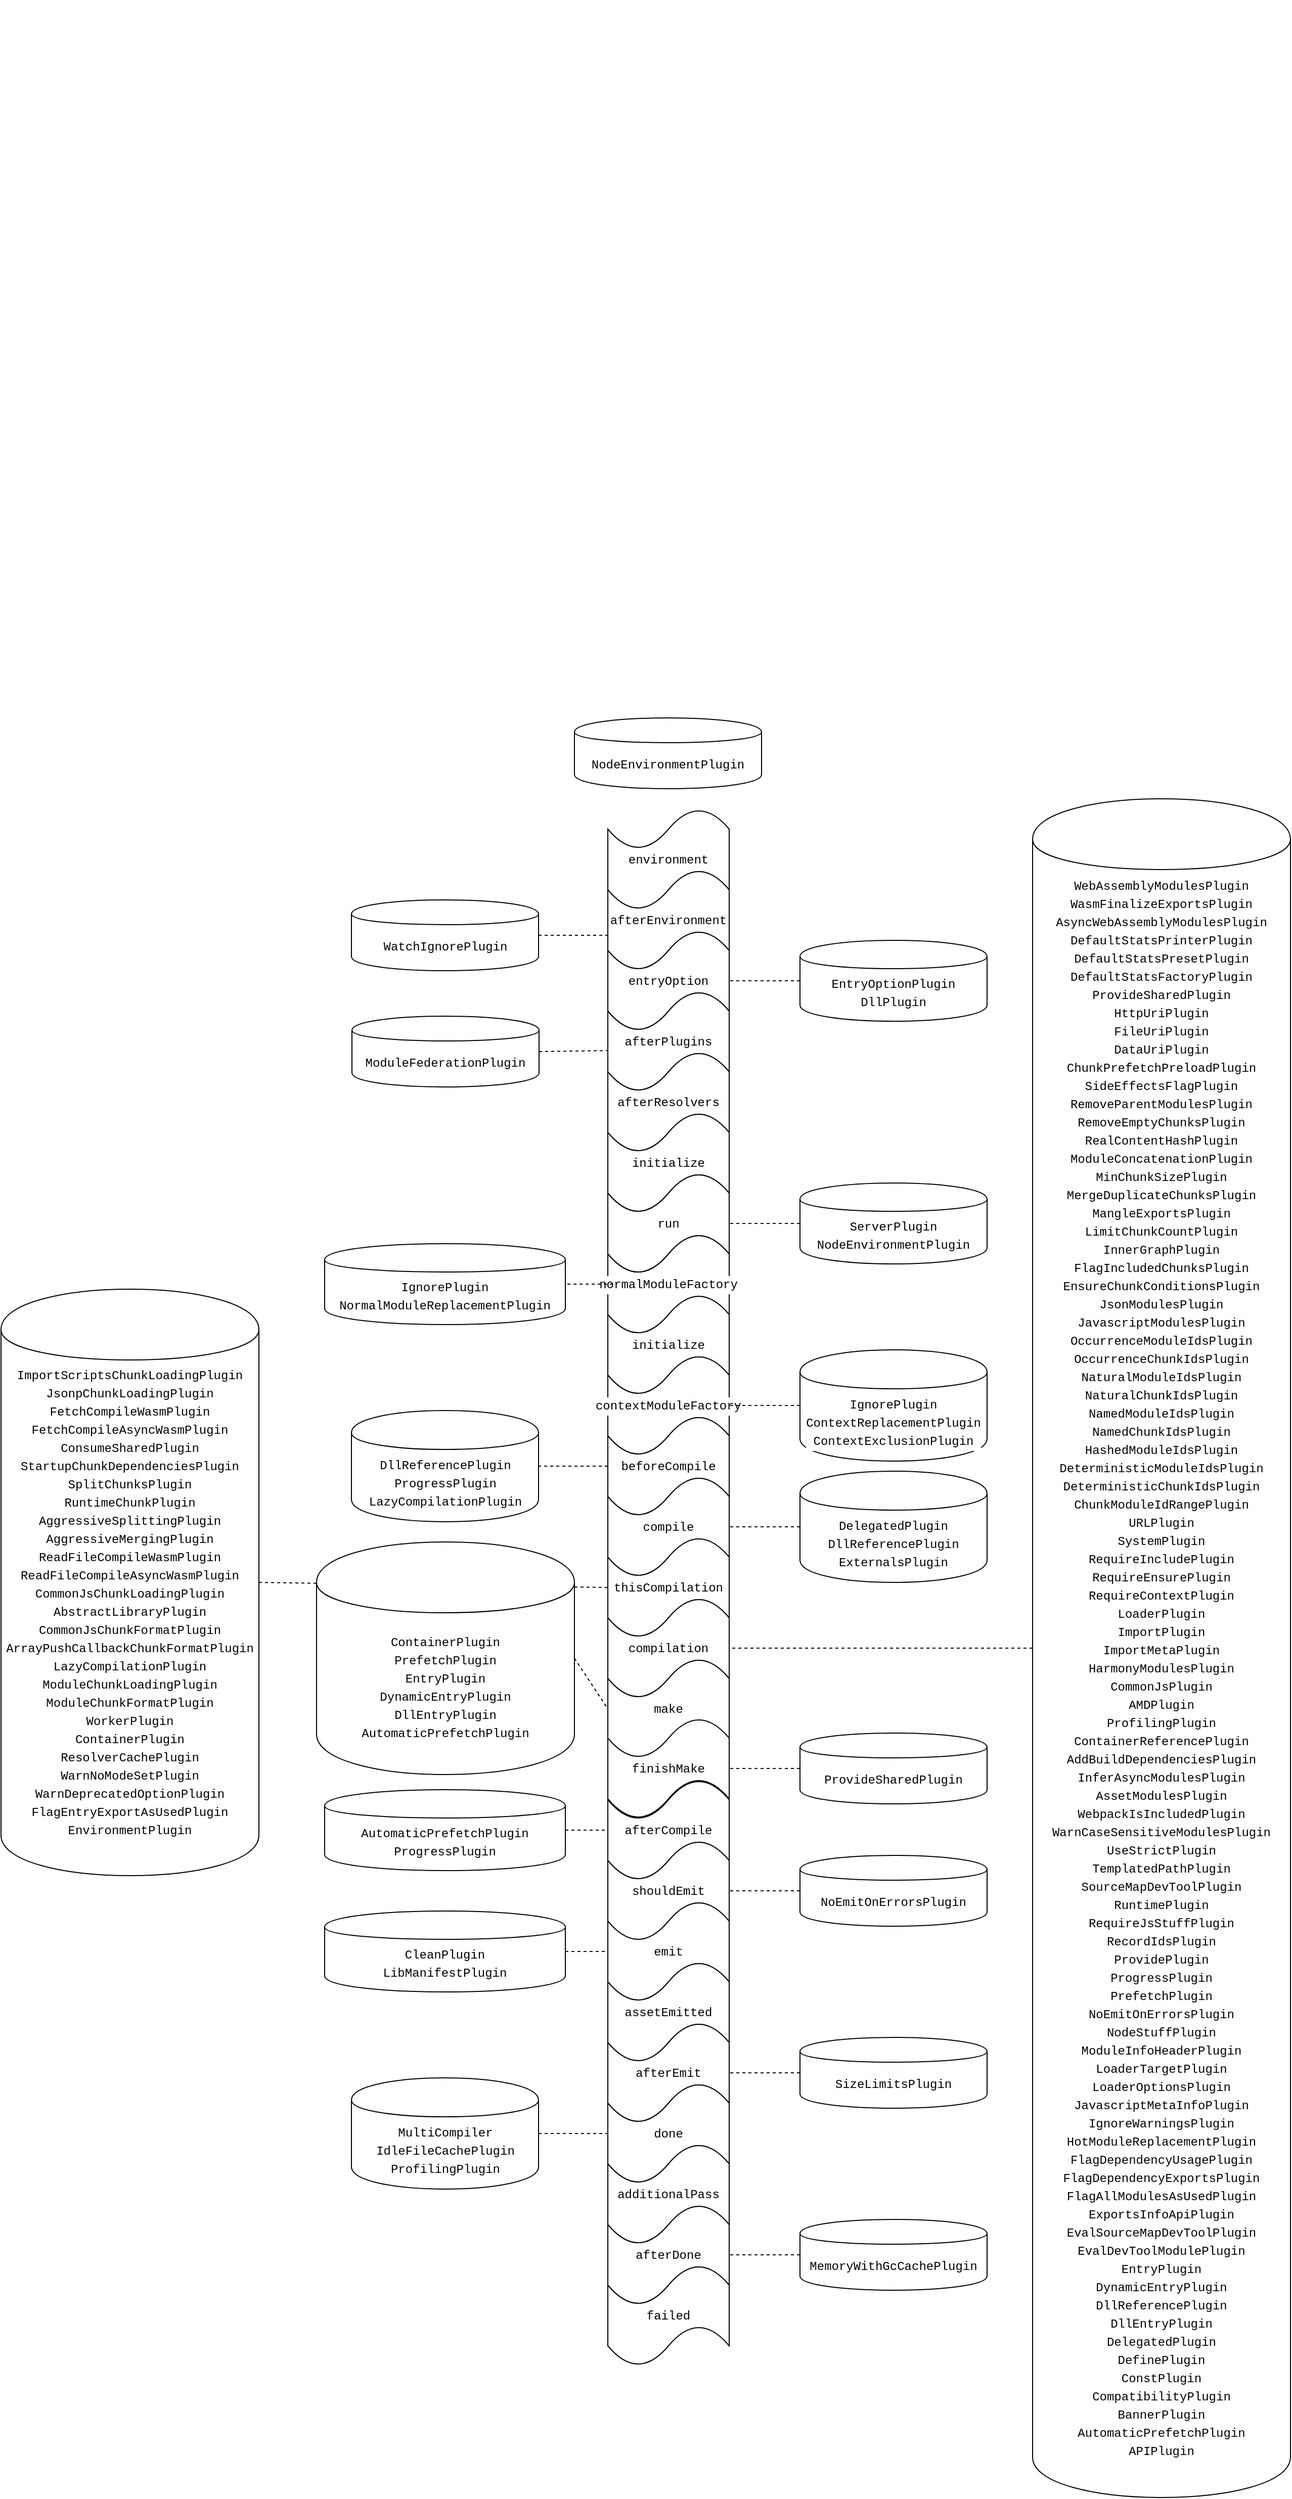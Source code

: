 <mxfile version="12.2.4" pages="1"><diagram id="1QkHjg7MxGbBZJbyBkRQ" name="Page-1"><mxGraphModel dx="2191" dy="1891" grid="1" gridSize="10" guides="1" tooltips="1" connect="1" arrows="1" fold="1" page="1" pageScale="1" pageWidth="827" pageHeight="1169" math="0" shadow="0"><root><mxCell id="0"/><mxCell id="1" parent="0"/><mxCell id="55" value="&lt;div style=&quot;font-family: menlo, monaco, &amp;quot;courier new&amp;quot;, monospace; line-height: 18px; white-space: pre;&quot;&gt;environment&lt;/div&gt;" style="shape=tape;whiteSpace=wrap;html=1;fillColor=#ffffff;labelBackgroundColor=#ffffff;fontColor=#000000;" parent="1" vertex="1"><mxGeometry x="-60" y="180" width="120" height="100" as="geometry"/></mxCell><mxCell id="56" value="&lt;div style=&quot;font-family: menlo, monaco, &amp;quot;courier new&amp;quot;, monospace; line-height: 18px; white-space: pre;&quot;&gt;afterEnvironment&lt;/div&gt;" style="shape=tape;whiteSpace=wrap;html=1;fillColor=#ffffff;labelBackgroundColor=#ffffff;fontColor=#000000;" parent="1" vertex="1"><mxGeometry x="-60" y="240" width="120" height="100" as="geometry"/></mxCell><mxCell id="57" value="&lt;div style=&quot;font-family: menlo, monaco, &amp;quot;courier new&amp;quot;, monospace; line-height: 18px; white-space: pre;&quot;&gt;entryOption&lt;/div&gt;" style="shape=tape;whiteSpace=wrap;html=1;fillColor=#ffffff;labelBackgroundColor=#ffffff;fontColor=#000000;" parent="1" vertex="1"><mxGeometry x="-60" y="300" width="120" height="100" as="geometry"/></mxCell><mxCell id="58" value="&lt;div style=&quot;font-family: menlo, monaco, &amp;quot;courier new&amp;quot;, monospace; line-height: 18px; white-space: pre;&quot;&gt;afterPlugins&lt;/div&gt;" style="shape=tape;whiteSpace=wrap;html=1;fillColor=#ffffff;labelBackgroundColor=#ffffff;fontColor=#000000;" parent="1" vertex="1"><mxGeometry x="-60" y="360" width="120" height="100" as="geometry"/></mxCell><mxCell id="59" value="&lt;div style=&quot;font-family: menlo, monaco, &amp;quot;courier new&amp;quot;, monospace; line-height: 18px; white-space: pre;&quot;&gt;afterResolvers&lt;/div&gt;" style="shape=tape;whiteSpace=wrap;html=1;fillColor=#ffffff;labelBackgroundColor=#ffffff;fontColor=#000000;" parent="1" vertex="1"><mxGeometry x="-60" y="420" width="120" height="100" as="geometry"/></mxCell><mxCell id="60" value="&lt;div style=&quot;font-family: menlo, monaco, &amp;quot;courier new&amp;quot;, monospace; line-height: 18px; white-space: pre;&quot;&gt;initialize&lt;/div&gt;" style="shape=tape;whiteSpace=wrap;html=1;fillColor=#ffffff;labelBackgroundColor=#ffffff;fontColor=#000000;" parent="1" vertex="1"><mxGeometry x="-60" y="660" width="120" height="100" as="geometry"/></mxCell><mxCell id="64" value="&lt;div style=&quot;font-family: menlo, monaco, &amp;quot;courier new&amp;quot;, monospace; line-height: 18px; white-space: pre;&quot;&gt;&lt;span style=&quot;&quot;&gt;normalModuleFactory&lt;/span&gt;&lt;/div&gt;" style="shape=tape;whiteSpace=wrap;html=1;labelBackgroundColor=#ffffff;fontColor=#000000;" parent="1" vertex="1"><mxGeometry x="-60" y="600" width="120" height="100" as="geometry"/></mxCell><mxCell id="65" value="&lt;div style=&quot;font-family: menlo, monaco, &amp;quot;courier new&amp;quot;, monospace; line-height: 18px; white-space: pre;&quot;&gt;&lt;span style=&quot;&quot;&gt;contextModuleFactory&lt;/span&gt;&lt;/div&gt;" style="shape=tape;whiteSpace=wrap;html=1;labelBackgroundColor=#ffffff;fontColor=#000000;" parent="1" vertex="1"><mxGeometry x="-60" y="720" width="120" height="100" as="geometry"/></mxCell><mxCell id="66" value="&lt;div style=&quot;font-family: menlo, monaco, &amp;quot;courier new&amp;quot;, monospace; line-height: 18px; white-space: pre;&quot;&gt;beforeCompile&lt;/div&gt;" style="shape=tape;whiteSpace=wrap;html=1;labelBackgroundColor=#ffffff;fontColor=#000000;" parent="1" vertex="1"><mxGeometry x="-60" y="780" width="120" height="100" as="geometry"/></mxCell><mxCell id="82" value="&lt;div style=&quot;color: rgb(212 , 212 , 212) ; background-color: rgb(30 , 30 , 30) ; font-family: &amp;#34;menlo&amp;#34; , &amp;#34;monaco&amp;#34; , &amp;#34;courier new&amp;#34; , monospace ; line-height: 18px ; white-space: pre&quot;&gt;&lt;br&gt;&lt;/div&gt;" style="text;html=1;resizable=0;points=[];autosize=1;align=left;verticalAlign=top;spacingTop=-4;" parent="1" vertex="1"><mxGeometry x="27" y="-580" width="20" height="20" as="geometry"/></mxCell><mxCell id="83" value="&lt;div style=&quot;color: rgb(212 , 212 , 212) ; background-color: rgb(30 , 30 , 30) ; font-family: &amp;#34;menlo&amp;#34; , &amp;#34;monaco&amp;#34; , &amp;#34;courier new&amp;#34; , monospace ; line-height: 18px ; white-space: pre&quot;&gt;&lt;br&gt;&lt;/div&gt;" style="text;html=1;resizable=0;points=[];autosize=1;align=left;verticalAlign=top;spacingTop=-4;" parent="1" vertex="1"><mxGeometry x="-146" y="802.5" width="20" height="20" as="geometry"/></mxCell><mxCell id="84" value="&lt;div style=&quot;font-family: menlo, monaco, &amp;quot;courier new&amp;quot;, monospace; line-height: 18px; white-space: pre;&quot;&gt;&lt;br&gt;&lt;/div&gt;" style="text;html=1;resizable=0;points=[];autosize=1;align=left;verticalAlign=top;spacingTop=-4;labelBackgroundColor=none;fontColor=#000000;" parent="1" vertex="1"><mxGeometry x="7" y="-620" width="20" height="20" as="geometry"/></mxCell><mxCell id="92" value="&lt;div style=&quot;font-family: menlo, monaco, &amp;quot;courier new&amp;quot;, monospace; line-height: 18px; white-space: pre;&quot;&gt;&lt;span style=&quot;&quot;&gt;IgnorePlugin&lt;/span&gt;&lt;/div&gt;&lt;div style=&quot;font-family: menlo, monaco, &amp;quot;courier new&amp;quot;, monospace; line-height: 18px; white-space: pre;&quot;&gt;&lt;span style=&quot;&quot;&gt;ContextReplacementPlugin&lt;/span&gt;&lt;/div&gt;&lt;div style=&quot;font-family: menlo, monaco, &amp;quot;courier new&amp;quot;, monospace; line-height: 18px; white-space: pre;&quot;&gt;&lt;span style=&quot;&quot;&gt;ContextExclusionPlugin&lt;/span&gt;&lt;/div&gt;" style="shape=cylinder;whiteSpace=wrap;html=1;boundedLbl=1;backgroundOutline=1;fillColor=#ffffff;fontColor=#000000;labelBackgroundColor=#ffffff;" parent="1" vertex="1"><mxGeometry x="130" y="715" width="185" height="110" as="geometry"/></mxCell><mxCell id="94" value="" style="endArrow=none;dashed=1;html=1;labelBackgroundColor=#ffffff;fillColor=#ffffff;fontColor=#000000;exitX=0;exitY=0.5;exitDx=0;exitDy=0;entryX=1;entryY=0.5;entryDx=0;entryDy=0;entryPerimeter=0;" parent="1" source="92" target="65" edge="1"><mxGeometry width="50" height="50" relative="1" as="geometry"><mxPoint x="370" y="-230" as="sourcePoint"/><mxPoint x="230" y="-40" as="targetPoint"/></mxGeometry></mxCell><mxCell id="95" value="&lt;div style=&quot;font-family: menlo, monaco, &amp;quot;courier new&amp;quot;, monospace; line-height: 18px; white-space: pre;&quot;&gt;compile&lt;/div&gt;" style="shape=tape;whiteSpace=wrap;html=1;labelBackgroundColor=none;fontColor=#000000;" parent="1" vertex="1"><mxGeometry x="-60" y="840" width="120" height="100" as="geometry"/></mxCell><mxCell id="96" value="&lt;div style=&quot;font-family: menlo, monaco, &amp;quot;courier new&amp;quot;, monospace; line-height: 18px; white-space: pre;&quot;&gt;&lt;span style=&quot;&quot;&gt;thisCompilation&lt;/span&gt;&lt;/div&gt;" style="shape=tape;whiteSpace=wrap;html=1;labelBackgroundColor=none;fontColor=#000000;" parent="1" vertex="1"><mxGeometry x="-60" y="900" width="120" height="100" as="geometry"/></mxCell><mxCell id="97" value="&lt;div style=&quot;font-family: menlo, monaco, &amp;quot;courier new&amp;quot;, monospace; line-height: 18px; white-space: pre;&quot;&gt;compilation&lt;/div&gt;" style="shape=tape;whiteSpace=wrap;html=1;labelBackgroundColor=none;fontColor=#000000;" parent="1" vertex="1"><mxGeometry x="-60" y="960" width="120" height="100" as="geometry"/></mxCell><mxCell id="98" value="&lt;div style=&quot;font-family: menlo, monaco, &amp;quot;courier new&amp;quot;, monospace; line-height: 18px; white-space: pre;&quot;&gt;make&lt;/div&gt;" style="shape=tape;whiteSpace=wrap;html=1;labelBackgroundColor=none;fontColor=#000000;" parent="1" vertex="1"><mxGeometry x="-60" y="1020" width="120" height="100" as="geometry"/></mxCell><mxCell id="100" value="&lt;div style=&quot;font-family: &amp;#34;menlo&amp;#34; , &amp;#34;monaco&amp;#34; , &amp;#34;courier new&amp;#34; , monospace ; line-height: 18px ; white-space: pre&quot;&gt;finishMake&lt;/div&gt;" style="shape=tape;whiteSpace=wrap;html=1;labelBackgroundColor=none;fontColor=#000000;" parent="1" vertex="1"><mxGeometry x="-60" y="1079" width="120" height="100" as="geometry"/></mxCell><mxCell id="101" value="&lt;div style=&quot;font-family: menlo, monaco, &amp;quot;courier new&amp;quot;, monospace; line-height: 18px; white-space: pre;&quot;&gt;afterCompile&lt;/div&gt;" style="shape=tape;whiteSpace=wrap;html=1;labelBackgroundColor=none;fontColor=#000000;" parent="1" vertex="1"><mxGeometry x="-60" y="1140" width="120" height="100" as="geometry"/></mxCell><mxCell id="103" value="&lt;div style=&quot;font-family: menlo, monaco, &amp;quot;courier new&amp;quot;, monospace; line-height: 18px; white-space: pre;&quot;&gt;&lt;span style=&quot;&quot;&gt;WatchIgnorePlugin&lt;/span&gt;&lt;/div&gt;" style="shape=cylinder;whiteSpace=wrap;html=1;boundedLbl=1;backgroundOutline=1;fillColor=#ffffff;fontColor=#000000;labelBackgroundColor=#ffffff;" parent="1" vertex="1"><mxGeometry x="-313.5" y="270" width="185" height="70" as="geometry"/></mxCell><mxCell id="106" value="" style="endArrow=none;dashed=1;html=1;labelBackgroundColor=#ffffff;strokeColor=#000000;fillColor=#ffffff;fontColor=#000000;exitX=1;exitY=0.5;exitDx=0;exitDy=0;entryX=0;entryY=0.65;entryDx=0;entryDy=0;entryPerimeter=0;" parent="1" source="103" target="56" edge="1"><mxGeometry width="50" height="50" relative="1" as="geometry"><mxPoint x="-40" y="-40" as="sourcePoint"/><mxPoint x="25.711" y="-50" as="targetPoint"/></mxGeometry></mxCell><mxCell id="107" value="&lt;div style=&quot;font-family: &amp;quot;menlo&amp;quot; , &amp;quot;monaco&amp;quot; , &amp;quot;courier new&amp;quot; , monospace ; line-height: 18px ; white-space: pre&quot;&gt;&lt;div style=&quot;font-family: menlo, monaco, &amp;quot;courier new&amp;quot;, monospace; line-height: 18px;&quot;&gt;&lt;div style=&quot;line-height: 18px&quot;&gt;&lt;span style=&quot;&quot;&gt;EntryOptionPlugin&lt;/span&gt;&lt;/div&gt;&lt;div style=&quot;line-height: 18px&quot;&gt;&lt;div style=&quot;font-family: &amp;quot;menlo&amp;quot; , &amp;quot;monaco&amp;quot; , &amp;quot;courier new&amp;quot; , monospace ; line-height: 18px&quot;&gt;&lt;span style=&quot;&quot;&gt;DllPlugin&lt;/span&gt;&lt;/div&gt;&lt;/div&gt;&lt;/div&gt;&lt;/div&gt;" style="shape=cylinder;whiteSpace=wrap;html=1;boundedLbl=1;backgroundOutline=1;fillColor=#ffffff;fontColor=#000000;labelBackgroundColor=#ffffff;" parent="1" vertex="1"><mxGeometry x="130" y="310" width="185" height="80" as="geometry"/></mxCell><mxCell id="108" value="" style="endArrow=none;dashed=1;html=1;labelBackgroundColor=#ffffff;strokeColor=#000000;fillColor=#ffffff;fontColor=#000000;exitX=0;exitY=0.5;exitDx=0;exitDy=0;entryX=1;entryY=0.5;entryDx=0;entryDy=0;entryPerimeter=0;" parent="1" source="107" target="57" edge="1"><mxGeometry width="50" height="50" relative="1" as="geometry"><mxPoint x="-100" y="-150" as="sourcePoint"/><mxPoint x="20" y="-130" as="targetPoint"/></mxGeometry></mxCell><mxCell id="109" value="&lt;div style=&quot;font-family: &amp;quot;menlo&amp;quot; , &amp;quot;monaco&amp;quot; , &amp;quot;courier new&amp;quot; , monospace ; line-height: 18px ; white-space: pre&quot;&gt;&lt;div style=&quot;font-family: &amp;quot;menlo&amp;quot; , &amp;quot;monaco&amp;quot; , &amp;quot;courier new&amp;quot; , monospace ; line-height: 18px&quot;&gt;&lt;div style=&quot;line-height: 18px&quot;&gt;&lt;div style=&quot;font-family: menlo, monaco, &amp;quot;courier new&amp;quot;, monospace; line-height: 18px;&quot;&gt;&lt;span style=&quot;&quot;&gt;ModuleFederationPlugin&lt;/span&gt;&lt;/div&gt;&lt;/div&gt;&lt;/div&gt;&lt;/div&gt;" style="shape=cylinder;whiteSpace=wrap;html=1;boundedLbl=1;backgroundOutline=1;fillColor=#ffffff;fontColor=#000000;labelBackgroundColor=#ffffff;" parent="1" vertex="1"><mxGeometry x="-313" y="385" width="185" height="70" as="geometry"/></mxCell><mxCell id="110" value="" style="endArrow=none;dashed=1;html=1;labelBackgroundColor=#ffffff;strokeColor=#000000;fillColor=#ffffff;fontColor=#000000;exitX=1;exitY=0.5;exitDx=0;exitDy=0;entryX=0;entryY=0.59;entryDx=0;entryDy=0;entryPerimeter=0;" parent="1" source="109" target="58" edge="1"><mxGeometry width="50" height="50" relative="1" as="geometry"><mxPoint x="-90" y="-240" as="sourcePoint"/><mxPoint x="30" y="-200" as="targetPoint"/></mxGeometry></mxCell><mxCell id="111" value="&lt;div style=&quot;font-family: &amp;quot;menlo&amp;quot; , &amp;quot;monaco&amp;quot; , &amp;quot;courier new&amp;quot; , monospace ; line-height: 18px ; white-space: pre&quot;&gt;&lt;div style=&quot;font-family: &amp;quot;menlo&amp;quot; , &amp;quot;monaco&amp;quot; , &amp;quot;courier new&amp;quot; , monospace ; line-height: 18px&quot;&gt;&lt;div style=&quot;line-height: 18px&quot;&gt;&lt;div style=&quot;font-family: menlo, monaco, &amp;quot;courier new&amp;quot;, monospace; line-height: 18px;&quot;&gt;&lt;span style=&quot;&quot;&gt;IgnorePlugin&lt;/span&gt;&lt;/div&gt;&lt;/div&gt;&lt;div style=&quot;line-height: 18px&quot;&gt;&lt;div style=&quot;font-family: &amp;quot;menlo&amp;quot; , &amp;quot;monaco&amp;quot; , &amp;quot;courier new&amp;quot; , monospace ; line-height: 18px&quot;&gt;&lt;div style=&quot;font-family: menlo, monaco, &amp;quot;courier new&amp;quot;, monospace; line-height: 18px;&quot;&gt;&lt;div style=&quot;font-family: &amp;quot;menlo&amp;quot; , &amp;quot;monaco&amp;quot; , &amp;quot;courier new&amp;quot; , monospace ; line-height: 18px&quot;&gt;&lt;span style=&quot;&quot;&gt;NormalModuleReplacementPlugin&lt;/span&gt;&lt;/div&gt;&lt;/div&gt;&lt;/div&gt;&lt;/div&gt;&lt;/div&gt;&lt;/div&gt;" style="shape=cylinder;whiteSpace=wrap;html=1;boundedLbl=1;backgroundOutline=1;fillColor=#ffffff;fontColor=#000000;labelBackgroundColor=#ffffff;" parent="1" vertex="1"><mxGeometry x="-340" y="610" width="238" height="80" as="geometry"/></mxCell><mxCell id="112" value="" style="endArrow=none;dashed=1;html=1;labelBackgroundColor=#ffffff;strokeColor=#000000;fillColor=#ffffff;fontColor=#000000;exitX=0.042;exitY=0.5;exitDx=0;exitDy=0;entryX=1;entryY=0.5;entryDx=0;entryDy=0;exitPerimeter=0;" parent="1" source="64" target="111" edge="1"><mxGeometry width="50" height="50" relative="1" as="geometry"><mxPoint x="580" y="-110" as="sourcePoint"/><mxPoint x="700" y="-90" as="targetPoint"/></mxGeometry></mxCell><mxCell id="113" value="&lt;div style=&quot;font-family: menlo, monaco, &amp;quot;courier new&amp;quot;, monospace; line-height: 18px; white-space: pre;&quot;&gt;initialize&lt;/div&gt;" style="shape=tape;whiteSpace=wrap;html=1;labelBackgroundColor=#ffffff;fontColor=#000000;" parent="1" vertex="1"><mxGeometry x="-60" y="480" width="120" height="100" as="geometry"/></mxCell><mxCell id="114" value="&lt;div style=&quot;font-family: menlo, monaco, &amp;quot;courier new&amp;quot;, monospace; line-height: 18px; white-space: pre;&quot;&gt;beforeRun&lt;/div&gt;" style="shape=tape;whiteSpace=wrap;html=1;labelBackgroundColor=#ffffff;fontColor=#000000;" parent="1" vertex="1"><mxGeometry x="-60" y="540" width="120" height="100" as="geometry"/></mxCell><mxCell id="115" value="&lt;div style=&quot;font-family: menlo, monaco, &amp;quot;courier new&amp;quot;, monospace; line-height: 18px; white-space: pre;&quot;&gt;run&lt;/div&gt;" style="shape=tape;whiteSpace=wrap;html=1;labelBackgroundColor=#ffffff;fontColor=#000000;" parent="1" vertex="1"><mxGeometry x="-60" y="540" width="120" height="100" as="geometry"/></mxCell><mxCell id="116" value="&lt;div style=&quot;font-family: &amp;quot;menlo&amp;quot; , &amp;quot;monaco&amp;quot; , &amp;quot;courier new&amp;quot; , monospace ; line-height: 18px ; white-space: pre&quot;&gt;&lt;div style=&quot;font-family: &amp;quot;menlo&amp;quot; , &amp;quot;monaco&amp;quot; , &amp;quot;courier new&amp;quot; , monospace ; line-height: 18px&quot;&gt;&lt;div style=&quot;line-height: 18px&quot;&gt;&lt;div style=&quot;font-family: menlo, monaco, &amp;quot;courier new&amp;quot;, monospace; line-height: 18px;&quot;&gt;&lt;span style=&quot;&quot;&gt;ServerPlugin&lt;/span&gt;&lt;/div&gt;&lt;/div&gt;&lt;div style=&quot;line-height: 18px&quot;&gt;&lt;div style=&quot;font-family: &amp;quot;menlo&amp;quot; , &amp;quot;monaco&amp;quot; , &amp;quot;courier new&amp;quot; , monospace ; line-height: 18px&quot;&gt;&lt;div style=&quot;font-family: menlo, monaco, &amp;quot;courier new&amp;quot;, monospace; line-height: 18px;&quot;&gt;&lt;span style=&quot;&quot;&gt;NodeEnvironmentPlugin&lt;/span&gt;&lt;/div&gt;&lt;/div&gt;&lt;/div&gt;&lt;/div&gt;&lt;/div&gt;" style="shape=cylinder;whiteSpace=wrap;html=1;boundedLbl=1;backgroundOutline=1;fillColor=#ffffff;fontColor=#000000;labelBackgroundColor=#ffffff;" parent="1" vertex="1"><mxGeometry x="130" y="550" width="185" height="80" as="geometry"/></mxCell><mxCell id="117" value="" style="endArrow=none;dashed=1;html=1;labelBackgroundColor=#ffffff;strokeColor=#000000;fillColor=#ffffff;fontColor=#000000;exitX=0;exitY=0.5;exitDx=0;exitDy=0;entryX=1;entryY=0.5;entryDx=0;entryDy=0;entryPerimeter=0;" parent="1" source="116" target="114" edge="1"><mxGeometry width="50" height="50" relative="1" as="geometry"><mxPoint x="-100" y="-360" as="sourcePoint"/><mxPoint x="120" y="-350" as="targetPoint"/></mxGeometry></mxCell><mxCell id="120" value="&lt;div style=&quot;font-family: &amp;quot;menlo&amp;quot; , &amp;quot;monaco&amp;quot; , &amp;quot;courier new&amp;quot; , monospace ; line-height: 18px ; white-space: pre&quot;&gt;&lt;div style=&quot;font-family: menlo, monaco, &amp;quot;courier new&amp;quot;, monospace; line-height: 18px;&quot;&gt;&lt;span style=&quot;&quot;&gt;DllReferencePlugin&lt;/span&gt;&lt;/div&gt;&lt;/div&gt;&lt;div style=&quot;font-family: &amp;quot;menlo&amp;quot; , &amp;quot;monaco&amp;quot; , &amp;quot;courier new&amp;quot; , monospace ; line-height: 18px ; white-space: pre&quot;&gt;&lt;div style=&quot;font-family: menlo, monaco, &amp;quot;courier new&amp;quot;, monospace; line-height: 18px;&quot;&gt;&lt;span style=&quot;&quot;&gt;ProgressPlugin&lt;/span&gt;&lt;/div&gt;&lt;/div&gt;&lt;div style=&quot;font-family: &amp;quot;menlo&amp;quot; , &amp;quot;monaco&amp;quot; , &amp;quot;courier new&amp;quot; , monospace ; line-height: 18px ; white-space: pre&quot;&gt;&lt;div style=&quot;font-family: menlo, monaco, &amp;quot;courier new&amp;quot;, monospace; line-height: 18px;&quot;&gt;&lt;span style=&quot;&quot;&gt;LazyCompilationPlugin&lt;/span&gt;&lt;/div&gt;&lt;/div&gt;" style="shape=cylinder;whiteSpace=wrap;html=1;boundedLbl=1;backgroundOutline=1;fillColor=#ffffff;fontColor=#000000;labelBackgroundColor=#ffffff;" parent="1" vertex="1"><mxGeometry x="-313.5" y="775" width="185" height="110" as="geometry"/></mxCell><mxCell id="121" value="" style="endArrow=none;dashed=1;html=1;labelBackgroundColor=#ffffff;fillColor=#ffffff;fontColor=#000000;exitX=0;exitY=0.5;exitDx=0;exitDy=0;entryX=1;entryY=0.5;entryDx=0;entryDy=0;exitPerimeter=0;" parent="1" source="66" target="120" edge="1"><mxGeometry width="50" height="50" relative="1" as="geometry"><mxPoint x="-70" y="-590" as="sourcePoint"/><mxPoint x="-175" y="-580" as="targetPoint"/></mxGeometry></mxCell><mxCell id="122" value="&lt;div style=&quot;font-family: &amp;quot;menlo&amp;quot; , &amp;quot;monaco&amp;quot; , &amp;quot;courier new&amp;quot; , monospace ; line-height: 18px ; white-space: pre&quot;&gt;&lt;div style=&quot;font-family: &amp;quot;menlo&amp;quot; , &amp;quot;monaco&amp;quot; , &amp;quot;courier new&amp;quot; , monospace ; line-height: 18px&quot;&gt;&lt;div style=&quot;font-family: menlo, monaco, &amp;quot;courier new&amp;quot;, monospace; line-height: 18px;&quot;&gt;&lt;span style=&quot;&quot;&gt;DelegatedPlugin&lt;/span&gt;&lt;/div&gt;&lt;/div&gt;&lt;/div&gt;&lt;div style=&quot;font-family: &amp;quot;menlo&amp;quot; , &amp;quot;monaco&amp;quot; , &amp;quot;courier new&amp;quot; , monospace ; line-height: 18px ; white-space: pre&quot;&gt;&lt;div style=&quot;font-family: &amp;quot;menlo&amp;quot; , &amp;quot;monaco&amp;quot; , &amp;quot;courier new&amp;quot; , monospace ; line-height: 18px&quot;&gt;&lt;div style=&quot;font-family: menlo, monaco, &amp;quot;courier new&amp;quot;, monospace; line-height: 18px;&quot;&gt;&lt;span style=&quot;&quot;&gt;DllReferencePlugin&lt;/span&gt;&lt;/div&gt;&lt;/div&gt;&lt;/div&gt;&lt;div style=&quot;font-family: &amp;quot;menlo&amp;quot; , &amp;quot;monaco&amp;quot; , &amp;quot;courier new&amp;quot; , monospace ; line-height: 18px ; white-space: pre&quot;&gt;&lt;div style=&quot;font-family: &amp;quot;menlo&amp;quot; , &amp;quot;monaco&amp;quot; , &amp;quot;courier new&amp;quot; , monospace ; line-height: 18px&quot;&gt;&lt;div style=&quot;font-family: menlo, monaco, &amp;quot;courier new&amp;quot;, monospace; line-height: 18px;&quot;&gt;&lt;span style=&quot;&quot;&gt;ExternalsPlugin&lt;/span&gt;&lt;/div&gt;&lt;/div&gt;&lt;/div&gt;" style="shape=cylinder;whiteSpace=wrap;html=1;boundedLbl=1;backgroundOutline=1;fillColor=#ffffff;fontColor=#000000;labelBackgroundColor=#ffffff;" parent="1" vertex="1"><mxGeometry x="130" y="835" width="185" height="110" as="geometry"/></mxCell><mxCell id="123" value="" style="endArrow=none;dashed=1;html=1;labelBackgroundColor=#ffffff;fillColor=#ffffff;fontColor=#000000;exitX=0;exitY=0.5;exitDx=0;exitDy=0;entryX=1;entryY=0.5;entryDx=0;entryDy=0;entryPerimeter=0;" parent="1" source="122" target="95" edge="1"><mxGeometry width="50" height="50" relative="1" as="geometry"><mxPoint x="160" y="-650" as="sourcePoint"/><mxPoint x="180" y="-650" as="targetPoint"/></mxGeometry></mxCell><mxCell id="124" value="&lt;div style=&quot;font-family: &amp;quot;menlo&amp;quot; , &amp;quot;monaco&amp;quot; , &amp;quot;courier new&amp;quot; , monospace ; line-height: 18px ; white-space: pre&quot;&gt;&lt;div style=&quot;font-family: &amp;quot;menlo&amp;quot; , &amp;quot;monaco&amp;quot; , &amp;quot;courier new&amp;quot; , monospace ; line-height: 18px&quot;&gt;&lt;div style=&quot;font-family: &amp;quot;menlo&amp;quot; , &amp;quot;monaco&amp;quot; , &amp;quot;courier new&amp;quot; , monospace ; line-height: 18px&quot;&gt;&lt;div style=&quot;font-family: menlo, monaco, &amp;quot;courier new&amp;quot;, monospace; line-height: 18px;&quot;&gt;&lt;div style=&quot;font-family: &amp;quot;menlo&amp;quot; , &amp;quot;monaco&amp;quot; , &amp;quot;courier new&amp;quot; , monospace ; line-height: 18px&quot;&gt;&lt;div style=&quot;line-height: 18px&quot;&gt;&lt;div style=&quot;line-height: 18px&quot;&gt;&lt;div style=&quot;line-height: 18px&quot;&gt;&lt;div style=&quot;font-family: &amp;quot;menlo&amp;quot; , &amp;quot;monaco&amp;quot; , &amp;quot;courier new&amp;quot; , monospace ; line-height: 18px&quot;&gt;&lt;div style=&quot;line-height: 18px&quot;&gt;&lt;div style=&quot;line-height: 18px&quot;&gt;&lt;div style=&quot;line-height: 18px&quot;&gt;&lt;div style=&quot;font-family: &amp;quot;menlo&amp;quot; , &amp;quot;monaco&amp;quot; , &amp;quot;courier new&amp;quot; , monospace ; line-height: 18px&quot;&gt;&lt;div style=&quot;font-family: &amp;quot;menlo&amp;quot; , &amp;quot;monaco&amp;quot; , &amp;quot;courier new&amp;quot; , monospace ; line-height: 18px&quot;&gt;&lt;div style=&quot;font-family: &amp;quot;menlo&amp;quot; , &amp;quot;monaco&amp;quot; , &amp;quot;courier new&amp;quot; , monospace ; line-height: 18px&quot;&gt;&lt;div style=&quot;line-height: 18px&quot;&gt;&lt;div style=&quot;line-height: 18px&quot;&gt;&lt;div style=&quot;line-height: 18px&quot;&gt;&lt;div style=&quot;font-family: &amp;quot;menlo&amp;quot; , &amp;quot;monaco&amp;quot; , &amp;quot;courier new&amp;quot; , monospace ; line-height: 18px&quot;&gt;&lt;div style=&quot;line-height: 18px&quot;&gt;&lt;div style=&quot;line-height: 18px&quot;&gt;&lt;div style=&quot;line-height: 18px&quot;&gt;&lt;div style=&quot;line-height: 18px&quot;&gt;&lt;div style=&quot;line-height: 18px&quot;&gt;&lt;div style=&quot;line-height: 18px&quot;&gt;&lt;div style=&quot;line-height: 18px&quot;&gt;&lt;div style=&quot;font-family: &amp;quot;menlo&amp;quot; , &amp;quot;monaco&amp;quot; , &amp;quot;courier new&amp;quot; , monospace ; line-height: 18px&quot;&gt;&lt;div style=&quot;font-family: &amp;quot;menlo&amp;quot; , &amp;quot;monaco&amp;quot; , &amp;quot;courier new&amp;quot; , monospace ; line-height: 18px&quot;&gt;&lt;div style=&quot;line-height: 18px&quot;&gt;&lt;span style=&quot;&quot;&gt;ImportScriptsChunkLoadingPlugin&lt;/span&gt;&lt;br&gt;&lt;/div&gt;&lt;/div&gt;&lt;/div&gt;&lt;/div&gt;&lt;div style=&quot;line-height: 18px&quot;&gt;&lt;span style=&quot;&quot;&gt;JsonpChunkLoadingPlugin&lt;/span&gt;&lt;/div&gt;&lt;/div&gt;&lt;div style=&quot;line-height: 18px&quot;&gt;&lt;span style=&quot;&quot;&gt;FetchCompileWasmPlugin&lt;/span&gt;&lt;/div&gt;&lt;/div&gt;&lt;div style=&quot;line-height: 18px&quot;&gt;&lt;span style=&quot;&quot;&gt;FetchCompileAsyncWasmPlugin&lt;/span&gt;&lt;/div&gt;&lt;/div&gt;&lt;div style=&quot;line-height: 18px&quot;&gt;&lt;span style=&quot;&quot;&gt;ConsumeSharedPlugin&lt;/span&gt;&lt;/div&gt;&lt;/div&gt;&lt;div style=&quot;line-height: 18px&quot;&gt;&lt;span style=&quot;&quot;&gt;StartupChunkDependenciesPlugin&lt;/span&gt;&lt;/div&gt;&lt;/div&gt;&lt;div style=&quot;line-height: 18px&quot;&gt;&lt;span style=&quot;&quot;&gt;SplitChunksPlugin&lt;/span&gt;&lt;/div&gt;&lt;/div&gt;&lt;div style=&quot;line-height: 18px&quot;&gt;&lt;span style=&quot;&quot;&gt;RuntimeChunkPlugin&lt;/span&gt;&lt;/div&gt;&lt;/div&gt;&lt;div style=&quot;font-family: &amp;quot;menlo&amp;quot; , &amp;quot;monaco&amp;quot; , &amp;quot;courier new&amp;quot; , monospace ; line-height: 18px&quot;&gt;&lt;span style=&quot;&quot;&gt;AggressiveSplittingPlugin&lt;/span&gt;&lt;/div&gt;&lt;/div&gt;&lt;div style=&quot;line-height: 18px&quot;&gt;&lt;span style=&quot;&quot;&gt;AggressiveMergingPlugin&lt;/span&gt;&lt;/div&gt;&lt;/div&gt;&lt;div style=&quot;line-height: 18px&quot;&gt;&lt;span style=&quot;&quot;&gt;ReadFileCompileWasmPlugin&lt;/span&gt;&lt;/div&gt;&lt;/div&gt;&lt;div style=&quot;line-height: 18px&quot;&gt;&lt;span style=&quot;&quot;&gt;ReadFileCompileAsyncWasmPlugin&lt;/span&gt;&lt;/div&gt;&lt;/div&gt;&lt;div style=&quot;font-family: &amp;quot;menlo&amp;quot; , &amp;quot;monaco&amp;quot; , &amp;quot;courier new&amp;quot; , monospace ; line-height: 18px&quot;&gt;&lt;span style=&quot;&quot;&gt;CommonJsChunkLoadingPlugin&lt;/span&gt;&lt;/div&gt;&lt;/div&gt;&lt;div style=&quot;font-family: &amp;quot;menlo&amp;quot; , &amp;quot;monaco&amp;quot; , &amp;quot;courier new&amp;quot; , monospace ; line-height: 18px&quot;&gt;&lt;span style=&quot;&quot;&gt;AbstractLibraryPlugin&lt;/span&gt;&lt;/div&gt;&lt;/div&gt;&lt;div style=&quot;font-family: &amp;quot;menlo&amp;quot; , &amp;quot;monaco&amp;quot; , &amp;quot;courier new&amp;quot; , monospace ; line-height: 18px&quot;&gt;&lt;span style=&quot;&quot;&gt;CommonJsChunkFormatPlugin&lt;/span&gt;&lt;/div&gt;&lt;/div&gt;&lt;div style=&quot;line-height: 18px&quot;&gt;&lt;span style=&quot;&quot;&gt;ArrayPushCallbackChunkFormatPlugin&lt;/span&gt;&lt;/div&gt;&lt;/div&gt;&lt;div style=&quot;line-height: 18px&quot;&gt;&lt;span style=&quot;&quot;&gt;LazyCompilationPlugin&lt;/span&gt;&lt;/div&gt;&lt;/div&gt;&lt;div style=&quot;line-height: 18px&quot;&gt;&lt;span style=&quot;&quot;&gt;ModuleChunkLoadingPlugin&lt;/span&gt;&lt;/div&gt;&lt;/div&gt;&lt;div style=&quot;font-family: &amp;quot;menlo&amp;quot; , &amp;quot;monaco&amp;quot; , &amp;quot;courier new&amp;quot; , monospace ; line-height: 18px&quot;&gt;&lt;span style=&quot;&quot;&gt;ModuleChunkFormatPlugin&lt;/span&gt;&lt;/div&gt;&lt;/div&gt;&lt;div style=&quot;line-height: 18px&quot;&gt;&lt;span style=&quot;&quot;&gt;WorkerPlugin&lt;/span&gt;&lt;/div&gt;&lt;/div&gt;&lt;div style=&quot;line-height: 18px&quot;&gt;&lt;span style=&quot;&quot;&gt;ContainerPlugin&lt;/span&gt;&lt;/div&gt;&lt;/div&gt;&lt;div style=&quot;line-height: 18px&quot;&gt;&lt;span style=&quot;&quot;&gt;ResolverCachePlugin&lt;/span&gt;&lt;/div&gt;&lt;/div&gt;&lt;div style=&quot;font-family: &amp;quot;menlo&amp;quot; , &amp;quot;monaco&amp;quot; , &amp;quot;courier new&amp;quot; , monospace ; line-height: 18px&quot;&gt;&lt;span style=&quot;&quot;&gt;WarnNoModeSetPlugin&lt;/span&gt;&lt;/div&gt;&lt;/div&gt;&lt;div style=&quot;font-family: menlo, monaco, &amp;quot;courier new&amp;quot;, monospace; line-height: 18px;&quot;&gt;&lt;span style=&quot;&quot;&gt;WarnDeprecatedOptionPlugin&lt;/span&gt;&lt;/div&gt;&lt;/div&gt;&lt;/div&gt;&lt;/div&gt;&lt;div style=&quot;font-family: &amp;quot;menlo&amp;quot; , &amp;quot;monaco&amp;quot; , &amp;quot;courier new&amp;quot; , monospace ; line-height: 18px ; white-space: pre&quot;&gt;&lt;div style=&quot;font-family: &amp;quot;menlo&amp;quot; , &amp;quot;monaco&amp;quot; , &amp;quot;courier new&amp;quot; , monospace ; line-height: 18px&quot;&gt;&lt;div style=&quot;font-family: &amp;quot;menlo&amp;quot; , &amp;quot;monaco&amp;quot; , &amp;quot;courier new&amp;quot; , monospace ; line-height: 18px&quot;&gt;&lt;div style=&quot;font-family: menlo, monaco, &amp;quot;courier new&amp;quot;, monospace; line-height: 18px;&quot;&gt;&lt;span style=&quot;&quot;&gt;FlagEntryExportAsUsedPlugin&lt;/span&gt;&lt;/div&gt;&lt;/div&gt;&lt;/div&gt;&lt;/div&gt;&lt;div style=&quot;font-family: &amp;quot;menlo&amp;quot; , &amp;quot;monaco&amp;quot; , &amp;quot;courier new&amp;quot; , monospace ; line-height: 18px ; white-space: pre&quot;&gt;&lt;div style=&quot;font-family: &amp;quot;menlo&amp;quot; , &amp;quot;monaco&amp;quot; , &amp;quot;courier new&amp;quot; , monospace ; line-height: 18px&quot;&gt;&lt;div style=&quot;font-family: &amp;quot;menlo&amp;quot; , &amp;quot;monaco&amp;quot; , &amp;quot;courier new&amp;quot; , monospace ; line-height: 18px&quot;&gt;&lt;div style=&quot;font-family: menlo, monaco, &amp;quot;courier new&amp;quot;, monospace; line-height: 18px;&quot;&gt;&lt;span style=&quot;&quot;&gt;EnvironmentPlugin&lt;/span&gt;&lt;/div&gt;&lt;/div&gt;&lt;/div&gt;&lt;/div&gt;" style="shape=cylinder;whiteSpace=wrap;html=1;boundedLbl=1;backgroundOutline=1;fillColor=#ffffff;fontColor=#000000;labelBackgroundColor=#ffffff;" parent="1" vertex="1"><mxGeometry x="-660" y="655" width="255" height="580" as="geometry"/></mxCell><mxCell id="125" value="" style="endArrow=none;dashed=1;html=1;labelBackgroundColor=#ffffff;strokeColor=#000000;fillColor=#ffffff;fontColor=#000000;entryX=0;entryY=0.5;entryDx=0;entryDy=0;entryPerimeter=0;exitX=1;exitY=0.5;exitDx=0;exitDy=0;" parent="1" source="124" target="96" edge="1"><mxGeometry width="50" height="50" relative="1" as="geometry"><mxPoint x="-340" y="190" as="sourcePoint"/><mxPoint x="-290" y="140" as="targetPoint"/></mxGeometry></mxCell><mxCell id="126" value="&lt;div style=&quot;font-family: &amp;quot;menlo&amp;quot; , &amp;quot;monaco&amp;quot; , &amp;quot;courier new&amp;quot; , monospace ; line-height: 18px ; white-space: pre&quot;&gt;&lt;div style=&quot;font-family: &amp;quot;menlo&amp;quot; , &amp;quot;monaco&amp;quot; , &amp;quot;courier new&amp;quot; , monospace ; line-height: 18px&quot;&gt;&lt;div style=&quot;font-family: &amp;quot;menlo&amp;quot; , &amp;quot;monaco&amp;quot; , &amp;quot;courier new&amp;quot; , monospace ; line-height: 18px&quot;&gt;&lt;div style=&quot;font-family: &amp;quot;menlo&amp;quot; , &amp;quot;monaco&amp;quot; , &amp;quot;courier new&amp;quot; , monospace ; line-height: 18px&quot;&gt;&lt;div style=&quot;font-family: &amp;quot;menlo&amp;quot; , &amp;quot;monaco&amp;quot; , &amp;quot;courier new&amp;quot; , monospace ; line-height: 18px&quot;&gt;&lt;div style=&quot;line-height: 18px&quot;&gt;&lt;div style=&quot;line-height: 18px&quot;&gt;&lt;div style=&quot;line-height: 18px&quot;&gt;&lt;div style=&quot;font-family: &amp;quot;menlo&amp;quot; , &amp;quot;monaco&amp;quot; , &amp;quot;courier new&amp;quot; , monospace ; line-height: 18px&quot;&gt;&lt;div style=&quot;line-height: 18px&quot;&gt;&lt;div style=&quot;line-height: 18px&quot;&gt;&lt;div style=&quot;line-height: 18px&quot;&gt;&lt;div style=&quot;font-family: &amp;quot;menlo&amp;quot; , &amp;quot;monaco&amp;quot; , &amp;quot;courier new&amp;quot; , monospace ; line-height: 18px&quot;&gt;&lt;div style=&quot;font-family: &amp;quot;menlo&amp;quot; , &amp;quot;monaco&amp;quot; , &amp;quot;courier new&amp;quot; , monospace ; line-height: 18px&quot;&gt;&lt;div style=&quot;font-family: &amp;quot;menlo&amp;quot; , &amp;quot;monaco&amp;quot; , &amp;quot;courier new&amp;quot; , monospace ; line-height: 18px&quot;&gt;&lt;div style=&quot;line-height: 18px&quot;&gt;&lt;div style=&quot;line-height: 18px&quot;&gt;&lt;div style=&quot;line-height: 18px&quot;&gt;&lt;div style=&quot;font-family: &amp;quot;menlo&amp;quot; , &amp;quot;monaco&amp;quot; , &amp;quot;courier new&amp;quot; , monospace ; line-height: 18px&quot;&gt;&lt;div style=&quot;line-height: 18px&quot;&gt;&lt;div style=&quot;line-height: 18px&quot;&gt;&lt;div style=&quot;line-height: 18px&quot;&gt;&lt;div style=&quot;line-height: 18px&quot;&gt;&lt;div style=&quot;line-height: 18px&quot;&gt;&lt;div style=&quot;line-height: 18px&quot;&gt;&lt;div style=&quot;line-height: 18px&quot;&gt;&lt;div style=&quot;font-family: &amp;quot;menlo&amp;quot; , &amp;quot;monaco&amp;quot; , &amp;quot;courier new&amp;quot; , monospace ; line-height: 18px&quot;&gt;&lt;div style=&quot;font-family: &amp;quot;menlo&amp;quot; , &amp;quot;monaco&amp;quot; , &amp;quot;courier new&amp;quot; , monospace ; line-height: 18px&quot;&gt;&lt;div style=&quot;line-height: 18px&quot;&gt;&lt;div style=&quot;font-family: menlo, monaco, &amp;quot;courier new&amp;quot;, monospace; line-height: 18px;&quot;&gt;&lt;div style=&quot;line-height: 18px;&quot;&gt;&lt;div style=&quot;line-height: 18px&quot;&gt;&lt;div style=&quot;line-height: 18px&quot;&gt;&lt;div style=&quot;line-height: 18px&quot;&gt;&lt;div style=&quot;line-height: 18px&quot;&gt;&lt;div style=&quot;line-height: 18px&quot;&gt;&lt;div style=&quot;line-height: 18px&quot;&gt;&lt;div style=&quot;line-height: 18px&quot;&gt;&lt;div style=&quot;line-height: 18px&quot;&gt;&lt;div style=&quot;line-height: 18px&quot;&gt;&lt;div style=&quot;line-height: 18px&quot;&gt;&lt;div style=&quot;line-height: 18px;&quot;&gt;&lt;div style=&quot;font-family: &amp;quot;menlo&amp;quot; , &amp;quot;monaco&amp;quot; , &amp;quot;courier new&amp;quot; , monospace ; line-height: 18px&quot;&gt;&lt;div style=&quot;line-height: 18px&quot;&gt;&lt;div style=&quot;line-height: 18px&quot;&gt;&lt;div style=&quot;line-height: 18px&quot;&gt;&lt;div style=&quot;line-height: 18px&quot;&gt;&lt;div style=&quot;line-height: 18px&quot;&gt;&lt;div style=&quot;line-height: 18px&quot;&gt;&lt;div style=&quot;line-height: 18px&quot;&gt;&lt;div style=&quot;line-height: 18px&quot;&gt;&lt;div style=&quot;line-height: 18px&quot;&gt;&lt;div style=&quot;line-height: 18px&quot;&gt;&lt;div style=&quot;line-height: 18px&quot;&gt;&lt;div style=&quot;line-height: 18px&quot;&gt;&lt;div style=&quot;line-height: 18px&quot;&gt;&lt;div style=&quot;line-height: 18px&quot;&gt;&lt;div style=&quot;line-height: 18px&quot;&gt;&lt;div style=&quot;line-height: 18px&quot;&gt;&lt;div style=&quot;line-height: 18px&quot;&gt;&lt;div style=&quot;line-height: 18px&quot;&gt;&lt;div style=&quot;line-height: 18px&quot;&gt;&lt;div style=&quot;line-height: 18px&quot;&gt;&lt;div style=&quot;line-height: 18px&quot;&gt;&lt;div style=&quot;line-height: 18px&quot;&gt;&lt;div style=&quot;line-height: 18px&quot;&gt;&lt;div style=&quot;line-height: 18px&quot;&gt;&lt;div style=&quot;line-height: 18px&quot;&gt;&lt;div style=&quot;line-height: 18px&quot;&gt;&lt;div style=&quot;line-height: 18px&quot;&gt;&lt;div style=&quot;line-height: 18px&quot;&gt;&lt;div style=&quot;line-height: 18px&quot;&gt;&lt;div style=&quot;line-height: 18px&quot;&gt;&lt;div style=&quot;line-height: 18px&quot;&gt;&lt;div style=&quot;line-height: 18px&quot;&gt;&lt;div style=&quot;font-family: &amp;quot;menlo&amp;quot; , &amp;quot;monaco&amp;quot; , &amp;quot;courier new&amp;quot; , monospace ; line-height: 18px&quot;&gt;&lt;div style=&quot;line-height: 18px&quot;&gt;&lt;div style=&quot;line-height: 18px&quot;&gt;&lt;div style=&quot;line-height: 18px&quot;&gt;&lt;div style=&quot;line-height: 18px&quot;&gt;&lt;div style=&quot;line-height: 18px&quot;&gt;&lt;div style=&quot;font-family: &amp;quot;menlo&amp;quot; , &amp;quot;monaco&amp;quot; , &amp;quot;courier new&amp;quot; , monospace ; line-height: 18px&quot;&gt;&lt;div style=&quot;line-height: 18px&quot;&gt;&lt;div style=&quot;line-height: 18px&quot;&gt;&lt;div style=&quot;line-height: 18px&quot;&gt;&lt;div style=&quot;line-height: 18px&quot;&gt;&lt;div style=&quot;line-height: 18px&quot;&gt;&lt;div style=&quot;line-height: 18px&quot;&gt;&lt;div style=&quot;line-height: 18px&quot;&gt;&lt;div style=&quot;line-height: 18px&quot;&gt;&lt;div style=&quot;line-height: 18px&quot;&gt;&lt;div style=&quot;line-height: 18px&quot;&gt;&lt;div style=&quot;line-height: 18px&quot;&gt;&lt;div style=&quot;line-height: 18px&quot;&gt;&lt;span style=&quot;&quot;&gt;WebAssemblyModulesPlugin&lt;/span&gt;&lt;/div&gt;&lt;/div&gt;&lt;div style=&quot;line-height: 18px&quot;&gt;&lt;span style=&quot;&quot;&gt;WasmFinalizeExportsPlugin&lt;/span&gt;&lt;/div&gt;&lt;/div&gt;&lt;div style=&quot;line-height: 18px&quot;&gt;&lt;span style=&quot;&quot;&gt;AsyncWebAssemblyModulesPlugin&lt;/span&gt;&lt;/div&gt;&lt;/div&gt;&lt;div style=&quot;line-height: 18px&quot;&gt;&lt;span style=&quot;&quot;&gt;DefaultStatsPrinterPlugin&lt;/span&gt;&lt;/div&gt;&lt;/div&gt;&lt;div style=&quot;line-height: 18px&quot;&gt;&lt;span style=&quot;&quot;&gt;DefaultStatsPresetPlugin&lt;/span&gt;&lt;/div&gt;&lt;/div&gt;&lt;div style=&quot;line-height: 18px&quot;&gt;&lt;span style=&quot;&quot;&gt;DefaultStatsFactoryPlugin&lt;/span&gt;&lt;/div&gt;&lt;/div&gt;&lt;div style=&quot;line-height: 18px&quot;&gt;&lt;span style=&quot;&quot;&gt;ProvideSharedPlugin&lt;/span&gt;&lt;/div&gt;&lt;/div&gt;&lt;div style=&quot;line-height: 18px&quot;&gt;&lt;span style=&quot;&quot;&gt;HttpUriPlugin&lt;/span&gt;&lt;/div&gt;&lt;/div&gt;&lt;div style=&quot;line-height: 18px&quot;&gt;&lt;span style=&quot;&quot;&gt;FileUriPlugin&lt;/span&gt;&lt;/div&gt;&lt;/div&gt;&lt;div style=&quot;line-height: 18px&quot;&gt;&lt;span style=&quot;&quot;&gt;DataUriPlugin&lt;/span&gt;&lt;/div&gt;&lt;/div&gt;&lt;div style=&quot;line-height: 18px&quot;&gt;&lt;span style=&quot;&quot;&gt;ChunkPrefetchPreloadPlugin&lt;/span&gt;&lt;/div&gt;&lt;/div&gt;&lt;div style=&quot;line-height: 18px&quot;&gt;&lt;span style=&quot;&quot;&gt;SideEffectsFlagPlugin&lt;/span&gt;&lt;/div&gt;&lt;/div&gt;&lt;div style=&quot;font-family: &amp;quot;menlo&amp;quot; , &amp;quot;monaco&amp;quot; , &amp;quot;courier new&amp;quot; , monospace ; line-height: 18px&quot;&gt;&lt;span style=&quot;&quot;&gt;RemoveParentModulesPlugin&lt;/span&gt;&lt;/div&gt;&lt;/div&gt;&lt;div style=&quot;line-height: 18px&quot;&gt;&lt;span style=&quot;&quot;&gt;RemoveEmptyChunksPlugin&lt;/span&gt;&lt;/div&gt;&lt;/div&gt;&lt;div style=&quot;line-height: 18px&quot;&gt;&lt;span style=&quot;&quot;&gt;RealContentHashPlugin&lt;/span&gt;&lt;/div&gt;&lt;/div&gt;&lt;div style=&quot;line-height: 18px&quot;&gt;&lt;span style=&quot;&quot;&gt;ModuleConcatenationPlugin&lt;/span&gt;&lt;/div&gt;&lt;/div&gt;&lt;div style=&quot;line-height: 18px&quot;&gt;&lt;span style=&quot;&quot;&gt;MinChunkSizePlugin&lt;/span&gt;&lt;/div&gt;&lt;/div&gt;&lt;div style=&quot;line-height: 18px&quot;&gt;&lt;span style=&quot;&quot;&gt;MergeDuplicateChunksPlugin&lt;/span&gt;&lt;/div&gt;&lt;/div&gt;&lt;div style=&quot;font-family: &amp;quot;menlo&amp;quot; , &amp;quot;monaco&amp;quot; , &amp;quot;courier new&amp;quot; , monospace ; line-height: 18px&quot;&gt;&lt;span style=&quot;&quot;&gt;MangleExportsPlugin&lt;/span&gt;&lt;/div&gt;&lt;/div&gt;&lt;div style=&quot;line-height: 18px&quot;&gt;&lt;span style=&quot;&quot;&gt;LimitChunkCountPlugin&lt;/span&gt;&lt;/div&gt;&lt;/div&gt;&lt;div style=&quot;line-height: 18px&quot;&gt;&lt;span style=&quot;&quot;&gt;InnerGraphPlugin&lt;/span&gt;&lt;/div&gt;&lt;/div&gt;&lt;div style=&quot;line-height: 18px&quot;&gt;&lt;span style=&quot;&quot;&gt;FlagIncludedChunksPlugin&lt;/span&gt;&lt;/div&gt;&lt;/div&gt;&lt;div style=&quot;line-height: 18px&quot;&gt;&lt;span style=&quot;&quot;&gt;EnsureChunkConditionsPlugin&lt;/span&gt;&lt;/div&gt;&lt;/div&gt;&lt;div style=&quot;line-height: 18px&quot;&gt;&lt;span style=&quot;&quot;&gt;JsonModulesPlugin&lt;/span&gt;&lt;/div&gt;&lt;/div&gt;&lt;div style=&quot;line-height: 18px&quot;&gt;&lt;span style=&quot;&quot;&gt;JavascriptModulesPlugin&lt;/span&gt;&lt;/div&gt;&lt;/div&gt;&lt;div style=&quot;line-height: 18px&quot;&gt;&lt;span style=&quot;&quot;&gt;OccurrenceModuleIdsPlugin&lt;/span&gt;&lt;/div&gt;&lt;/div&gt;&lt;div style=&quot;line-height: 18px&quot;&gt;&lt;span style=&quot;&quot;&gt;OccurrenceChunkIdsPlugin&lt;/span&gt;&lt;/div&gt;&lt;/div&gt;&lt;div style=&quot;line-height: 18px&quot;&gt;&lt;span style=&quot;&quot;&gt;NaturalModuleIdsPlugin&lt;/span&gt;&lt;/div&gt;&lt;/div&gt;&lt;div style=&quot;line-height: 18px&quot;&gt;&lt;span style=&quot;&quot;&gt;NaturalChunkIdsPlugin&lt;/span&gt;&lt;/div&gt;&lt;/div&gt;&lt;div style=&quot;line-height: 18px&quot;&gt;&lt;span style=&quot;&quot;&gt;NamedModuleIdsPlugin&lt;/span&gt;&lt;/div&gt;&lt;/div&gt;&lt;div style=&quot;line-height: 18px&quot;&gt;&lt;span style=&quot;&quot;&gt;NamedChunkIdsPlugin&lt;/span&gt;&lt;/div&gt;&lt;/div&gt;&lt;div style=&quot;line-height: 18px&quot;&gt;&lt;span style=&quot;&quot;&gt;HashedModuleIdsPlugin&lt;/span&gt;&lt;/div&gt;&lt;/div&gt;&lt;div style=&quot;line-height: 18px&quot;&gt;&lt;span style=&quot;&quot;&gt;DeterministicModuleIdsPlugin&lt;/span&gt;&lt;/div&gt;&lt;/div&gt;&lt;div style=&quot;line-height: 18px&quot;&gt;&lt;span style=&quot;&quot;&gt;DeterministicChunkIdsPlugin&lt;/span&gt;&lt;/div&gt;&lt;/div&gt;&lt;div style=&quot;line-height: 18px&quot;&gt;&lt;span style=&quot;&quot;&gt;ChunkModuleIdRangePlugin&lt;/span&gt;&lt;/div&gt;&lt;/div&gt;&lt;div style=&quot;line-height: 18px&quot;&gt;&lt;span style=&quot;&quot;&gt;URLPlugin&lt;/span&gt;&lt;/div&gt;&lt;/div&gt;&lt;div style=&quot;line-height: 18px&quot;&gt;&lt;span style=&quot;&quot;&gt;SystemPlugin&lt;/span&gt;&lt;/div&gt;&lt;/div&gt;&lt;div style=&quot;line-height: 18px&quot;&gt;&lt;span style=&quot;&quot;&gt;RequireIncludePlugin&lt;/span&gt;&lt;/div&gt;&lt;/div&gt;&lt;div style=&quot;line-height: 18px&quot;&gt;&lt;span style=&quot;&quot;&gt;RequireEnsurePlugin&lt;/span&gt;&lt;/div&gt;&lt;/div&gt;&lt;div style=&quot;line-height: 18px&quot;&gt;&lt;span style=&quot;&quot;&gt;RequireContextPlugin&lt;/span&gt;&lt;/div&gt;&lt;/div&gt;&lt;div style=&quot;line-height: 18px&quot;&gt;&lt;span style=&quot;&quot;&gt;LoaderPlugin&lt;/span&gt;&lt;/div&gt;&lt;/div&gt;&lt;div style=&quot;line-height: 18px&quot;&gt;&lt;span style=&quot;&quot;&gt;ImportPlugin&lt;/span&gt;&lt;/div&gt;&lt;/div&gt;&lt;div style=&quot;line-height: 18px&quot;&gt;&lt;span style=&quot;&quot;&gt;ImportMetaPlugin&lt;/span&gt;&lt;/div&gt;&lt;/div&gt;&lt;div style=&quot;line-height: 18px&quot;&gt;&lt;span style=&quot;&quot;&gt;HarmonyModulesPlugin&lt;/span&gt;&lt;/div&gt;&lt;/div&gt;&lt;div style=&quot;line-height: 18px&quot;&gt;&lt;span style=&quot;&quot;&gt;CommonJsPlugin&lt;/span&gt;&lt;/div&gt;&lt;/div&gt;&lt;div style=&quot;line-height: 18px&quot;&gt;&lt;span style=&quot;&quot;&gt;AMDPlugin&lt;/span&gt;&lt;/div&gt;&lt;/div&gt;&lt;div style=&quot;line-height: 18px&quot;&gt;&lt;span style=&quot;&quot;&gt;ProfilingPlugin&lt;/span&gt;&lt;/div&gt;&lt;/div&gt;&lt;div style=&quot;line-height: 18px&quot;&gt;&lt;span style=&quot;&quot;&gt;ContainerReferencePlugin&lt;/span&gt;&lt;/div&gt;&lt;/div&gt;&lt;div style=&quot;line-height: 18px&quot;&gt;&lt;span style=&quot;&quot;&gt;AddBuildDependenciesPlugin&lt;/span&gt;&lt;/div&gt;&lt;/div&gt;&lt;div style=&quot;line-height: 18px&quot;&gt;&lt;span style=&quot;&quot;&gt;InferAsyncModulesPlugin&lt;/span&gt;&lt;/div&gt;&lt;/div&gt;&lt;div style=&quot;line-height: 18px&quot;&gt;&lt;span style=&quot;&quot;&gt;AssetModulesPlugin&lt;/span&gt;&lt;/div&gt;&lt;/div&gt;&lt;div style=&quot;font-family: &amp;quot;menlo&amp;quot; , &amp;quot;monaco&amp;quot; , &amp;quot;courier new&amp;quot; , monospace ; line-height: 18px&quot;&gt;&lt;span style=&quot;&quot;&gt;WebpackIsIncludedPlugin&lt;/span&gt;&lt;/div&gt;&lt;/div&gt;&lt;/div&gt;&lt;/div&gt;&lt;div style=&quot;line-height: 18px&quot;&gt;&lt;div style=&quot;line-height: 18px;&quot;&gt;&lt;div style=&quot;font-family: &amp;quot;menlo&amp;quot; , &amp;quot;monaco&amp;quot; , &amp;quot;courier new&amp;quot; , monospace ; line-height: 18px&quot;&gt;&lt;span style=&quot;&quot;&gt;WarnCaseSensitiveModulesPlugin&lt;/span&gt;&lt;/div&gt;&lt;/div&gt;&lt;/div&gt;&lt;/div&gt;&lt;div style=&quot;line-height: 18px&quot;&gt;&lt;div style=&quot;line-height: 18px;&quot;&gt;&lt;div style=&quot;font-family: &amp;quot;menlo&amp;quot; , &amp;quot;monaco&amp;quot; , &amp;quot;courier new&amp;quot; , monospace ; line-height: 18px&quot;&gt;&lt;span style=&quot;&quot;&gt;UseStrictPlugin&lt;/span&gt;&lt;/div&gt;&lt;/div&gt;&lt;/div&gt;&lt;/div&gt;&lt;div style=&quot;line-height: 18px&quot;&gt;&lt;div style=&quot;line-height: 18px;&quot;&gt;&lt;div style=&quot;font-family: &amp;quot;menlo&amp;quot; , &amp;quot;monaco&amp;quot; , &amp;quot;courier new&amp;quot; , monospace ; line-height: 18px&quot;&gt;&lt;span style=&quot;&quot;&gt;TemplatedPathPlugin&lt;/span&gt;&lt;/div&gt;&lt;/div&gt;&lt;/div&gt;&lt;/div&gt;&lt;div style=&quot;line-height: 18px&quot;&gt;&lt;div style=&quot;line-height: 18px;&quot;&gt;&lt;div style=&quot;font-family: &amp;quot;menlo&amp;quot; , &amp;quot;monaco&amp;quot; , &amp;quot;courier new&amp;quot; , monospace ; line-height: 18px&quot;&gt;&lt;span style=&quot;&quot;&gt;SourceMapDevToolPlugin&lt;/span&gt;&lt;/div&gt;&lt;/div&gt;&lt;/div&gt;&lt;/div&gt;&lt;div style=&quot;line-height: 18px&quot;&gt;&lt;div style=&quot;line-height: 18px;&quot;&gt;&lt;div style=&quot;font-family: &amp;quot;menlo&amp;quot; , &amp;quot;monaco&amp;quot; , &amp;quot;courier new&amp;quot; , monospace ; line-height: 18px&quot;&gt;&lt;span style=&quot;&quot;&gt;RuntimePlugin&lt;/span&gt;&lt;/div&gt;&lt;/div&gt;&lt;/div&gt;&lt;/div&gt;&lt;div style=&quot;line-height: 18px&quot;&gt;&lt;div style=&quot;line-height: 18px;&quot;&gt;&lt;div style=&quot;font-family: &amp;quot;menlo&amp;quot; , &amp;quot;monaco&amp;quot; , &amp;quot;courier new&amp;quot; , monospace ; line-height: 18px&quot;&gt;&lt;span style=&quot;&quot;&gt;RequireJsStuffPlugin&lt;/span&gt;&lt;/div&gt;&lt;/div&gt;&lt;/div&gt;&lt;/div&gt;&lt;div style=&quot;line-height: 18px&quot;&gt;&lt;div style=&quot;line-height: 18px;&quot;&gt;&lt;div style=&quot;font-family: &amp;quot;menlo&amp;quot; , &amp;quot;monaco&amp;quot; , &amp;quot;courier new&amp;quot; , monospace ; line-height: 18px&quot;&gt;&lt;span style=&quot;&quot;&gt;RecordIdsPlugin&lt;/span&gt;&lt;/div&gt;&lt;/div&gt;&lt;/div&gt;&lt;/div&gt;&lt;/div&gt;&lt;/div&gt;&lt;div style=&quot;line-height: 18px;&quot;&gt;&lt;div style=&quot;line-height: 18px&quot;&gt;&lt;div style=&quot;line-height: 18px&quot;&gt;&lt;div style=&quot;line-height: 18px&quot;&gt;&lt;div style=&quot;line-height: 18px;&quot;&gt;&lt;div style=&quot;font-family: &amp;quot;menlo&amp;quot; , &amp;quot;monaco&amp;quot; , &amp;quot;courier new&amp;quot; , monospace ; line-height: 18px&quot;&gt;&lt;span style=&quot;&quot;&gt;ProvidePlugin&lt;/span&gt;&lt;/div&gt;&lt;/div&gt;&lt;/div&gt;&lt;/div&gt;&lt;/div&gt;&lt;/div&gt;&lt;div style=&quot;line-height: 18px;&quot;&gt;&lt;div style=&quot;line-height: 18px&quot;&gt;&lt;div style=&quot;line-height: 18px&quot;&gt;&lt;div style=&quot;line-height: 18px&quot;&gt;&lt;div style=&quot;line-height: 18px;&quot;&gt;&lt;div style=&quot;font-family: &amp;quot;menlo&amp;quot; , &amp;quot;monaco&amp;quot; , &amp;quot;courier new&amp;quot; , monospace ; line-height: 18px&quot;&gt;&lt;span style=&quot;&quot;&gt;ProgressPlugin&lt;/span&gt;&lt;/div&gt;&lt;/div&gt;&lt;/div&gt;&lt;/div&gt;&lt;/div&gt;&lt;/div&gt;&lt;/div&gt;&lt;div style=&quot;font-family: menlo, monaco, &amp;quot;courier new&amp;quot;, monospace; line-height: 18px;&quot;&gt;&lt;span style=&quot;&quot;&gt;PrefetchPlugin&lt;/span&gt;&lt;/div&gt;&lt;/div&gt;&lt;/div&gt;&lt;/div&gt;&lt;/div&gt;&lt;div style=&quot;line-height: 18px&quot;&gt;&lt;div style=&quot;font-family: menlo, monaco, &amp;quot;courier new&amp;quot;, monospace; line-height: 18px;&quot;&gt;&lt;span style=&quot;&quot;&gt;NoEmitOnErrorsPlugin&lt;/span&gt;&lt;/div&gt;&lt;/div&gt;&lt;/div&gt;&lt;div style=&quot;line-height: 18px&quot;&gt;&lt;div style=&quot;font-family: menlo, monaco, &amp;quot;courier new&amp;quot;, monospace; line-height: 18px;&quot;&gt;&lt;span style=&quot;&quot;&gt;NodeStuffPlugin&lt;/span&gt;&lt;/div&gt;&lt;/div&gt;&lt;/div&gt;&lt;div style=&quot;line-height: 18px&quot;&gt;&lt;div style=&quot;font-family: menlo, monaco, &amp;quot;courier new&amp;quot;, monospace; line-height: 18px;&quot;&gt;&lt;span style=&quot;&quot;&gt;ModuleInfoHeaderPlugin&lt;/span&gt;&lt;/div&gt;&lt;/div&gt;&lt;/div&gt;&lt;div style=&quot;line-height: 18px&quot;&gt;&lt;div style=&quot;font-family: menlo, monaco, &amp;quot;courier new&amp;quot;, monospace; line-height: 18px;&quot;&gt;&lt;span style=&quot;&quot;&gt;LoaderTargetPlugin&lt;/span&gt;&lt;/div&gt;&lt;/div&gt;&lt;/div&gt;&lt;div style=&quot;line-height: 18px&quot;&gt;&lt;div style=&quot;font-family: menlo, monaco, &amp;quot;courier new&amp;quot;, monospace; line-height: 18px;&quot;&gt;&lt;span style=&quot;&quot;&gt;LoaderOptionsPlugin&lt;/span&gt;&lt;/div&gt;&lt;/div&gt;&lt;/div&gt;&lt;div style=&quot;line-height: 18px&quot;&gt;&lt;div style=&quot;font-family: menlo, monaco, &amp;quot;courier new&amp;quot;, monospace; line-height: 18px;&quot;&gt;&lt;span style=&quot;&quot;&gt;JavascriptMetaInfoPlugin&lt;/span&gt;&lt;/div&gt;&lt;/div&gt;&lt;/div&gt;&lt;div style=&quot;line-height: 18px&quot;&gt;&lt;div style=&quot;font-family: menlo, monaco, &amp;quot;courier new&amp;quot;, monospace; line-height: 18px;&quot;&gt;&lt;span style=&quot;&quot;&gt;IgnoreWarningsPlugin&lt;/span&gt;&lt;/div&gt;&lt;/div&gt;&lt;/div&gt;&lt;div style=&quot;font-family: &amp;quot;menlo&amp;quot; , &amp;quot;monaco&amp;quot; , &amp;quot;courier new&amp;quot; , monospace ; line-height: 18px&quot;&gt;&lt;div style=&quot;font-family: menlo, monaco, &amp;quot;courier new&amp;quot;, monospace; line-height: 18px;&quot;&gt;&lt;span style=&quot;&quot;&gt;HotModuleReplacementPlugin&lt;/span&gt;&lt;/div&gt;&lt;/div&gt;&lt;/div&gt;&lt;div style=&quot;line-height: 18px&quot;&gt;&lt;div style=&quot;font-family: menlo, monaco, &amp;quot;courier new&amp;quot;, monospace; line-height: 18px;&quot;&gt;&lt;span style=&quot;&quot;&gt;FlagDependencyUsagePlugin&lt;/span&gt;&lt;/div&gt;&lt;/div&gt;&lt;/div&gt;&lt;div style=&quot;line-height: 18px&quot;&gt;&lt;div style=&quot;font-family: menlo, monaco, &amp;quot;courier new&amp;quot;, monospace; line-height: 18px;&quot;&gt;&lt;span style=&quot;&quot;&gt;FlagDependencyExportsPlugin&lt;/span&gt;&lt;/div&gt;&lt;/div&gt;&lt;/div&gt;&lt;div style=&quot;line-height: 18px&quot;&gt;&lt;div style=&quot;font-family: menlo, monaco, &amp;quot;courier new&amp;quot;, monospace; line-height: 18px;&quot;&gt;&lt;span style=&quot;&quot;&gt;FlagAllModulesAsUsedPlugin&lt;/span&gt;&lt;/div&gt;&lt;/div&gt;&lt;/div&gt;&lt;div style=&quot;font-family: &amp;quot;menlo&amp;quot; , &amp;quot;monaco&amp;quot; , &amp;quot;courier new&amp;quot; , monospace ; line-height: 18px&quot;&gt;&lt;div style=&quot;font-family: menlo, monaco, &amp;quot;courier new&amp;quot;, monospace; line-height: 18px;&quot;&gt;&lt;span style=&quot;&quot;&gt;ExportsInfoApiPlugin&lt;/span&gt;&lt;/div&gt;&lt;/div&gt;&lt;/div&gt;&lt;div style=&quot;font-family: &amp;quot;menlo&amp;quot; , &amp;quot;monaco&amp;quot; , &amp;quot;courier new&amp;quot; , monospace ; line-height: 18px&quot;&gt;&lt;div style=&quot;font-family: menlo, monaco, &amp;quot;courier new&amp;quot;, monospace; line-height: 18px;&quot;&gt;&lt;span style=&quot;&quot;&gt;EvalSourceMapDevToolPlugin&lt;/span&gt;&lt;/div&gt;&lt;/div&gt;&lt;/div&gt;&lt;div style=&quot;font-family: &amp;quot;menlo&amp;quot; , &amp;quot;monaco&amp;quot; , &amp;quot;courier new&amp;quot; , monospace ; line-height: 18px&quot;&gt;&lt;div style=&quot;font-family: menlo, monaco, &amp;quot;courier new&amp;quot;, monospace; line-height: 18px;&quot;&gt;&lt;span style=&quot;&quot;&gt;EvalDevToolModulePlugin&lt;/span&gt;&lt;/div&gt;&lt;/div&gt;&lt;/div&gt;&lt;div style=&quot;line-height: 18px&quot;&gt;&lt;div style=&quot;font-family: menlo, monaco, &amp;quot;courier new&amp;quot;, monospace; line-height: 18px;&quot;&gt;&lt;span style=&quot;&quot;&gt;EntryPlugin&lt;/span&gt;&lt;/div&gt;&lt;/div&gt;&lt;/div&gt;&lt;div style=&quot;line-height: 18px&quot;&gt;&lt;div style=&quot;font-family: menlo, monaco, &amp;quot;courier new&amp;quot;, monospace; line-height: 18px;&quot;&gt;&lt;span style=&quot;&quot;&gt;DynamicEntryPlugin&lt;/span&gt;&lt;/div&gt;&lt;/div&gt;&lt;/div&gt;&lt;div style=&quot;line-height: 18px&quot;&gt;&lt;div style=&quot;font-family: menlo, monaco, &amp;quot;courier new&amp;quot;, monospace; line-height: 18px;&quot;&gt;&lt;span style=&quot;&quot;&gt;DllReferencePlugin&lt;/span&gt;&lt;/div&gt;&lt;/div&gt;&lt;/div&gt;&lt;div style=&quot;font-family: &amp;quot;menlo&amp;quot; , &amp;quot;monaco&amp;quot; , &amp;quot;courier new&amp;quot; , monospace ; line-height: 18px&quot;&gt;&lt;div style=&quot;font-family: menlo, monaco, &amp;quot;courier new&amp;quot;, monospace; line-height: 18px;&quot;&gt;&lt;span style=&quot;&quot;&gt;DllEntryPlugin&lt;/span&gt;&lt;/div&gt;&lt;/div&gt;&lt;/div&gt;&lt;div style=&quot;line-height: 18px&quot;&gt;&lt;div style=&quot;font-family: menlo, monaco, &amp;quot;courier new&amp;quot;, monospace; line-height: 18px;&quot;&gt;&lt;span style=&quot;&quot;&gt;DelegatedPlugin&lt;/span&gt;&lt;/div&gt;&lt;/div&gt;&lt;/div&gt;&lt;div style=&quot;line-height: 18px&quot;&gt;&lt;div style=&quot;font-family: menlo, monaco, &amp;quot;courier new&amp;quot;, monospace; line-height: 18px;&quot;&gt;&lt;span style=&quot;&quot;&gt;DefinePlugin&lt;/span&gt;&lt;/div&gt;&lt;/div&gt;&lt;/div&gt;&lt;div style=&quot;line-height: 18px&quot;&gt;&lt;div style=&quot;font-family: menlo, monaco, &amp;quot;courier new&amp;quot;, monospace; line-height: 18px;&quot;&gt;&lt;span style=&quot;&quot;&gt;ConstPlugin&lt;/span&gt;&lt;/div&gt;&lt;/div&gt;&lt;/div&gt;&lt;div style=&quot;font-family: &amp;quot;menlo&amp;quot; , &amp;quot;monaco&amp;quot; , &amp;quot;courier new&amp;quot; , monospace ; line-height: 18px&quot;&gt;&lt;div style=&quot;font-family: menlo, monaco, &amp;quot;courier new&amp;quot;, monospace; line-height: 18px;&quot;&gt;&lt;span style=&quot;&quot;&gt;CompatibilityPlugin&lt;/span&gt;&lt;/div&gt;&lt;/div&gt;&lt;/div&gt;&lt;div style=&quot;font-family: &amp;quot;menlo&amp;quot; , &amp;quot;monaco&amp;quot; , &amp;quot;courier new&amp;quot; , monospace ; line-height: 18px&quot;&gt;&lt;div style=&quot;font-family: menlo, monaco, &amp;quot;courier new&amp;quot;, monospace; line-height: 18px;&quot;&gt;&lt;span style=&quot;&quot;&gt;BannerPlugin&lt;/span&gt;&lt;/div&gt;&lt;/div&gt;&lt;/div&gt;&lt;/div&gt;&lt;/div&gt;&lt;div style=&quot;font-family: &amp;quot;menlo&amp;quot; , &amp;quot;monaco&amp;quot; , &amp;quot;courier new&amp;quot; , monospace ; line-height: 18px ; white-space: pre&quot;&gt;&lt;div style=&quot;font-family: &amp;quot;menlo&amp;quot; , &amp;quot;monaco&amp;quot; , &amp;quot;courier new&amp;quot; , monospace ; line-height: 18px&quot;&gt;&lt;div style=&quot;font-family: &amp;quot;menlo&amp;quot; , &amp;quot;monaco&amp;quot; , &amp;quot;courier new&amp;quot; , monospace ; line-height: 18px&quot;&gt;&lt;div style=&quot;font-family: &amp;quot;menlo&amp;quot; , &amp;quot;monaco&amp;quot; , &amp;quot;courier new&amp;quot; , monospace ; line-height: 18px&quot;&gt;&lt;div style=&quot;font-family: menlo, monaco, &amp;quot;courier new&amp;quot;, monospace; line-height: 18px;&quot;&gt;&lt;span style=&quot;&quot;&gt;AutomaticPrefetchPlugin&lt;/span&gt;&lt;/div&gt;&lt;/div&gt;&lt;/div&gt;&lt;/div&gt;&lt;/div&gt;&lt;div style=&quot;font-family: &amp;quot;menlo&amp;quot; , &amp;quot;monaco&amp;quot; , &amp;quot;courier new&amp;quot; , monospace ; line-height: 18px ; white-space: pre&quot;&gt;&lt;div style=&quot;font-family: &amp;quot;menlo&amp;quot; , &amp;quot;monaco&amp;quot; , &amp;quot;courier new&amp;quot; , monospace ; line-height: 18px&quot;&gt;&lt;div style=&quot;font-family: &amp;quot;menlo&amp;quot; , &amp;quot;monaco&amp;quot; , &amp;quot;courier new&amp;quot; , monospace ; line-height: 18px&quot;&gt;&lt;div style=&quot;font-family: &amp;quot;menlo&amp;quot; , &amp;quot;monaco&amp;quot; , &amp;quot;courier new&amp;quot; , monospace ; line-height: 18px&quot;&gt;&lt;div style=&quot;font-family: menlo, monaco, &amp;quot;courier new&amp;quot;, monospace; line-height: 18px;&quot;&gt;&lt;span style=&quot;&quot;&gt;APIPlugin&lt;/span&gt;&lt;/div&gt;&lt;/div&gt;&lt;/div&gt;&lt;/div&gt;&lt;/div&gt;" style="shape=cylinder;whiteSpace=wrap;html=1;boundedLbl=1;backgroundOutline=1;fillColor=#ffffff;fontColor=#000000;labelBackgroundColor=#ffffff;" parent="1" vertex="1"><mxGeometry x="360" y="170" width="255" height="1680" as="geometry"/></mxCell><mxCell id="127" value="" style="endArrow=none;dashed=1;html=1;labelBackgroundColor=#ffffff;strokeColor=#000000;fillColor=#ffffff;fontColor=#000000;entryX=1;entryY=0.5;entryDx=0;entryDy=0;entryPerimeter=0;exitX=0;exitY=0.5;exitDx=0;exitDy=0;" parent="1" source="126" target="97" edge="1"><mxGeometry width="50" height="50" relative="1" as="geometry"><mxPoint x="140" y="-890" as="sourcePoint"/><mxPoint x="225" y="-640" as="targetPoint"/></mxGeometry></mxCell><mxCell id="129" value="&lt;div style=&quot;font-family: &amp;quot;menlo&amp;quot; , &amp;quot;monaco&amp;quot; , &amp;quot;courier new&amp;quot; , monospace ; line-height: 18px ; white-space: pre&quot;&gt;&lt;div style=&quot;font-family: &amp;quot;menlo&amp;quot; , &amp;quot;monaco&amp;quot; , &amp;quot;courier new&amp;quot; , monospace ; line-height: 18px&quot;&gt;&lt;div style=&quot;font-family: &amp;quot;menlo&amp;quot; , &amp;quot;monaco&amp;quot; , &amp;quot;courier new&amp;quot; , monospace ; line-height: 18px&quot;&gt;&lt;div style=&quot;font-family: &amp;quot;menlo&amp;quot; , &amp;quot;monaco&amp;quot; , &amp;quot;courier new&amp;quot; , monospace ; line-height: 18px&quot;&gt;&lt;div style=&quot;font-family: &amp;quot;menlo&amp;quot; , &amp;quot;monaco&amp;quot; , &amp;quot;courier new&amp;quot; , monospace ; line-height: 18px&quot;&gt;&lt;div style=&quot;line-height: 18px&quot;&gt;&lt;div style=&quot;line-height: 18px&quot;&gt;&lt;div style=&quot;line-height: 18px&quot;&gt;&lt;div style=&quot;font-family: &amp;quot;menlo&amp;quot; , &amp;quot;monaco&amp;quot; , &amp;quot;courier new&amp;quot; , monospace ; line-height: 18px&quot;&gt;&lt;div style=&quot;line-height: 18px&quot;&gt;&lt;div style=&quot;line-height: 18px&quot;&gt;&lt;div style=&quot;line-height: 18px&quot;&gt;&lt;div style=&quot;font-family: &amp;quot;menlo&amp;quot; , &amp;quot;monaco&amp;quot; , &amp;quot;courier new&amp;quot; , monospace ; line-height: 18px&quot;&gt;&lt;div style=&quot;font-family: &amp;quot;menlo&amp;quot; , &amp;quot;monaco&amp;quot; , &amp;quot;courier new&amp;quot; , monospace ; line-height: 18px&quot;&gt;&lt;div style=&quot;font-family: &amp;quot;menlo&amp;quot; , &amp;quot;monaco&amp;quot; , &amp;quot;courier new&amp;quot; , monospace ; line-height: 18px&quot;&gt;&lt;div style=&quot;line-height: 18px&quot;&gt;&lt;div style=&quot;line-height: 18px&quot;&gt;&lt;div style=&quot;line-height: 18px&quot;&gt;&lt;div style=&quot;font-family: &amp;quot;menlo&amp;quot; , &amp;quot;monaco&amp;quot; , &amp;quot;courier new&amp;quot; , monospace ; line-height: 18px&quot;&gt;&lt;div style=&quot;line-height: 18px&quot;&gt;&lt;div style=&quot;line-height: 18px&quot;&gt;&lt;div style=&quot;line-height: 18px&quot;&gt;&lt;div style=&quot;line-height: 18px&quot;&gt;&lt;div style=&quot;line-height: 18px&quot;&gt;&lt;div style=&quot;line-height: 18px&quot;&gt;&lt;div style=&quot;line-height: 18px&quot;&gt;&lt;div style=&quot;font-family: &amp;quot;menlo&amp;quot; , &amp;quot;monaco&amp;quot; , &amp;quot;courier new&amp;quot; , monospace ; line-height: 18px&quot;&gt;&lt;div style=&quot;font-family: &amp;quot;menlo&amp;quot; , &amp;quot;monaco&amp;quot; , &amp;quot;courier new&amp;quot; , monospace ; line-height: 18px&quot;&gt;&lt;div style=&quot;line-height: 18px&quot;&gt;&lt;br&gt;&lt;/div&gt;&lt;/div&gt;&lt;/div&gt;&lt;/div&gt;&lt;/div&gt;&lt;/div&gt;&lt;/div&gt;&lt;/div&gt;&lt;/div&gt;&lt;/div&gt;&lt;/div&gt;&lt;/div&gt;&lt;/div&gt;&lt;/div&gt;&lt;/div&gt;&lt;/div&gt;&lt;/div&gt;&lt;/div&gt;&lt;/div&gt;&lt;/div&gt;&lt;/div&gt;&lt;/div&gt;&lt;/div&gt;&lt;div style=&quot;line-height: 18px&quot;&gt;&lt;div style=&quot;font-family: menlo, monaco, &amp;quot;courier new&amp;quot;, monospace; line-height: 18px;&quot;&gt;&lt;span style=&quot;&quot;&gt;ContainerPlugin&lt;/span&gt;&lt;/div&gt;&lt;/div&gt;&lt;/div&gt;&lt;div style=&quot;line-height: 18px&quot;&gt;&lt;div style=&quot;font-family: menlo, monaco, &amp;quot;courier new&amp;quot;, monospace; line-height: 18px;&quot;&gt;&lt;span style=&quot;&quot;&gt;PrefetchPlugin&lt;/span&gt;&lt;/div&gt;&lt;/div&gt;&lt;/div&gt;&lt;div style=&quot;font-family: &amp;quot;menlo&amp;quot; , &amp;quot;monaco&amp;quot; , &amp;quot;courier new&amp;quot; , monospace ; line-height: 18px&quot;&gt;&lt;div style=&quot;font-family: menlo, monaco, &amp;quot;courier new&amp;quot;, monospace; line-height: 18px;&quot;&gt;&lt;span style=&quot;&quot;&gt;EntryPlugin&lt;/span&gt;&lt;/div&gt;&lt;/div&gt;&lt;/div&gt;&lt;div style=&quot;font-family: &amp;quot;menlo&amp;quot; , &amp;quot;monaco&amp;quot; , &amp;quot;courier new&amp;quot; , monospace ; line-height: 18px&quot;&gt;&lt;div style=&quot;font-family: menlo, monaco, &amp;quot;courier new&amp;quot;, monospace; line-height: 18px;&quot;&gt;&lt;span style=&quot;&quot;&gt;DynamicEntryPlugin&lt;/span&gt;&lt;/div&gt;&lt;/div&gt;&lt;/div&gt;&lt;/div&gt;&lt;/div&gt;&lt;div style=&quot;font-family: &amp;quot;menlo&amp;quot; , &amp;quot;monaco&amp;quot; , &amp;quot;courier new&amp;quot; , monospace ; line-height: 18px ; white-space: pre&quot;&gt;&lt;div style=&quot;font-family: &amp;quot;menlo&amp;quot; , &amp;quot;monaco&amp;quot; , &amp;quot;courier new&amp;quot; , monospace ; line-height: 18px&quot;&gt;&lt;div style=&quot;font-family: &amp;quot;menlo&amp;quot; , &amp;quot;monaco&amp;quot; , &amp;quot;courier new&amp;quot; , monospace ; line-height: 18px&quot;&gt;&lt;div style=&quot;font-family: &amp;quot;menlo&amp;quot; , &amp;quot;monaco&amp;quot; , &amp;quot;courier new&amp;quot; , monospace ; line-height: 18px&quot;&gt;&lt;div style=&quot;font-family: menlo, monaco, &amp;quot;courier new&amp;quot;, monospace; line-height: 18px;&quot;&gt;&lt;span style=&quot;&quot;&gt;DllEntryPlugin&lt;/span&gt;&lt;/div&gt;&lt;/div&gt;&lt;/div&gt;&lt;/div&gt;&lt;/div&gt;&lt;div style=&quot;font-family: &amp;quot;menlo&amp;quot; , &amp;quot;monaco&amp;quot; , &amp;quot;courier new&amp;quot; , monospace ; line-height: 18px ; white-space: pre&quot;&gt;&lt;div style=&quot;font-family: &amp;quot;menlo&amp;quot; , &amp;quot;monaco&amp;quot; , &amp;quot;courier new&amp;quot; , monospace ; line-height: 18px&quot;&gt;&lt;div style=&quot;font-family: &amp;quot;menlo&amp;quot; , &amp;quot;monaco&amp;quot; , &amp;quot;courier new&amp;quot; , monospace ; line-height: 18px&quot;&gt;&lt;div style=&quot;font-family: &amp;quot;menlo&amp;quot; , &amp;quot;monaco&amp;quot; , &amp;quot;courier new&amp;quot; , monospace ; line-height: 18px&quot;&gt;&lt;div style=&quot;font-family: menlo, monaco, &amp;quot;courier new&amp;quot;, monospace; line-height: 18px;&quot;&gt;&lt;span style=&quot;&quot;&gt;AutomaticPrefetchPlugin&lt;/span&gt;&lt;/div&gt;&lt;/div&gt;&lt;/div&gt;&lt;/div&gt;&lt;/div&gt;" style="shape=cylinder;whiteSpace=wrap;html=1;boundedLbl=1;backgroundOutline=1;fillColor=#ffffff;fontColor=#000000;labelBackgroundColor=#ffffff;" parent="1" vertex="1"><mxGeometry x="-348" y="905" width="255" height="230" as="geometry"/></mxCell><mxCell id="130" value="" style="endArrow=none;dashed=1;html=1;labelBackgroundColor=#ffffff;strokeColor=#000000;fillColor=#ffffff;fontColor=#000000;entryX=0;entryY=0.5;entryDx=0;entryDy=0;entryPerimeter=0;exitX=1;exitY=0.5;exitDx=0;exitDy=0;" parent="1" source="129" target="98" edge="1"><mxGeometry width="50" height="50" relative="1" as="geometry"><mxPoint x="-50" y="-960" as="sourcePoint"/><mxPoint x="41.5" y="-1045" as="targetPoint"/></mxGeometry></mxCell><mxCell id="131" value="&lt;div style=&quot;font-family: &amp;quot;menlo&amp;quot; , &amp;quot;monaco&amp;quot; , &amp;quot;courier new&amp;quot; , monospace ; line-height: 18px ; white-space: pre&quot;&gt;&lt;div style=&quot;font-family: menlo, monaco, &amp;quot;courier new&amp;quot;, monospace; line-height: 18px;&quot;&gt;&lt;span style=&quot;&quot;&gt;ProvideSharedPlugin&lt;/span&gt;&lt;/div&gt;&lt;/div&gt;" style="shape=cylinder;whiteSpace=wrap;html=1;boundedLbl=1;backgroundOutline=1;fillColor=#ffffff;fontColor=#000000;labelBackgroundColor=#ffffff;" parent="1" vertex="1"><mxGeometry x="130" y="1094" width="185" height="70" as="geometry"/></mxCell><mxCell id="132" value="" style="endArrow=none;dashed=1;html=1;labelBackgroundColor=#ffffff;strokeColor=#000000;fillColor=#ffffff;fontColor=#000000;entryX=1;entryY=0.5;entryDx=0;entryDy=0;entryPerimeter=0;exitX=0;exitY=0.5;exitDx=0;exitDy=0;" parent="1" source="131" target="100" edge="1"><mxGeometry width="50" height="50" relative="1" as="geometry"><mxPoint x="-60" y="-1140" as="sourcePoint"/><mxPoint x="31.5" y="-925" as="targetPoint"/></mxGeometry></mxCell><mxCell id="133" value="&lt;div style=&quot;font-family: &amp;quot;menlo&amp;quot; , &amp;quot;monaco&amp;quot; , &amp;quot;courier new&amp;quot; , monospace ; line-height: 18px ; white-space: pre&quot;&gt;&lt;div style=&quot;font-family: &amp;quot;menlo&amp;quot; , &amp;quot;monaco&amp;quot; , &amp;quot;courier new&amp;quot; , monospace ; line-height: 18px&quot;&gt;&lt;div style=&quot;line-height: 18px&quot;&gt;&lt;div style=&quot;font-family: &amp;quot;menlo&amp;quot; , &amp;quot;monaco&amp;quot; , &amp;quot;courier new&amp;quot; , monospace ; line-height: 18px&quot;&gt;&lt;div style=&quot;font-family: menlo, monaco, &amp;quot;courier new&amp;quot;, monospace; line-height: 18px;&quot;&gt;&lt;span style=&quot;&quot;&gt;AutomaticPrefetchPlugin&lt;/span&gt;&lt;/div&gt;&lt;/div&gt;&lt;/div&gt;&lt;div style=&quot;line-height: 18px&quot;&gt;&lt;div style=&quot;font-family: &amp;quot;menlo&amp;quot; , &amp;quot;monaco&amp;quot; , &amp;quot;courier new&amp;quot; , monospace ; line-height: 18px&quot;&gt;&lt;div style=&quot;font-family: &amp;quot;menlo&amp;quot; , &amp;quot;monaco&amp;quot; , &amp;quot;courier new&amp;quot; , monospace ; line-height: 18px&quot;&gt;&lt;div style=&quot;font-family: &amp;quot;menlo&amp;quot; , &amp;quot;monaco&amp;quot; , &amp;quot;courier new&amp;quot; , monospace ; line-height: 18px&quot;&gt;&lt;div style=&quot;font-family: menlo, monaco, &amp;quot;courier new&amp;quot;, monospace; line-height: 18px;&quot;&gt;&lt;span style=&quot;&quot;&gt;ProgressPlugin&lt;/span&gt;&lt;/div&gt;&lt;/div&gt;&lt;/div&gt;&lt;/div&gt;&lt;/div&gt;&lt;/div&gt;&lt;/div&gt;" style="shape=cylinder;whiteSpace=wrap;html=1;boundedLbl=1;backgroundOutline=1;fillColor=#ffffff;fontColor=#000000;labelBackgroundColor=#ffffff;" parent="1" vertex="1"><mxGeometry x="-340" y="1150" width="238" height="80" as="geometry"/></mxCell><mxCell id="134" value="" style="endArrow=none;dashed=1;html=1;labelBackgroundColor=#ffffff;strokeColor=#000000;fillColor=#ffffff;fontColor=#000000;entryX=0;entryY=0.5;entryDx=0;entryDy=0;entryPerimeter=0;exitX=1;exitY=0.5;exitDx=0;exitDy=0;" parent="1" source="133" target="101" edge="1"><mxGeometry width="50" height="50" relative="1" as="geometry"><mxPoint x="-40" y="-1280" as="sourcePoint"/><mxPoint x="86.5" y="-960" as="targetPoint"/></mxGeometry></mxCell><mxCell id="136" value="&lt;div style=&quot;font-family: &amp;#34;menlo&amp;#34; , &amp;#34;monaco&amp;#34; , &amp;#34;courier new&amp;#34; , monospace ; line-height: 18px ; white-space: pre&quot;&gt;NodeEnvironmentPlugin&lt;br&gt;&lt;/div&gt;" style="shape=cylinder;whiteSpace=wrap;html=1;boundedLbl=1;backgroundOutline=1;fillColor=#ffffff;fontColor=#000000;labelBackgroundColor=#ffffff;" parent="1" vertex="1"><mxGeometry x="-93" y="90" width="185" height="70" as="geometry"/></mxCell><mxCell id="137" value="&lt;div style=&quot;font-family: menlo, monaco, &amp;quot;courier new&amp;quot;, monospace; line-height: 18px; white-space: pre;&quot;&gt;shouldEmit&lt;/div&gt;" style="shape=tape;whiteSpace=wrap;html=1;labelBackgroundColor=#ffffff;fontColor=#000000;" parent="1" vertex="1"><mxGeometry x="-60" y="1200" width="120" height="100" as="geometry"/></mxCell><mxCell id="138" value="&lt;div style=&quot;font-family: menlo, monaco, &amp;quot;courier new&amp;quot;, monospace; line-height: 18px; white-space: pre;&quot;&gt;afterDone&lt;/div&gt;" style="shape=tape;whiteSpace=wrap;html=1;labelBackgroundColor=#ffffff;fontColor=#000000;" parent="1" vertex="1"><mxGeometry x="-60" y="1560" width="120" height="100" as="geometry"/></mxCell><mxCell id="139" value="&lt;div style=&quot;font-family: menlo, monaco, &amp;quot;courier new&amp;quot;, monospace; line-height: 18px; white-space: pre;&quot;&gt;emit&lt;/div&gt;" style="shape=tape;whiteSpace=wrap;html=1;labelBackgroundColor=#ffffff;fontColor=#000000;" parent="1" vertex="1"><mxGeometry x="-60" y="1260" width="120" height="100" as="geometry"/></mxCell><mxCell id="140" value="&lt;div style=&quot;font-family: menlo, monaco, &amp;quot;courier new&amp;quot;, monospace; line-height: 18px; white-space: pre;&quot;&gt;assetEmitted&lt;/div&gt;" style="shape=tape;whiteSpace=wrap;html=1;labelBackgroundColor=#ffffff;fontColor=#000000;" parent="1" vertex="1"><mxGeometry x="-60" y="1320" width="120" height="100" as="geometry"/></mxCell><mxCell id="141" value="&lt;div style=&quot;font-family: menlo, monaco, &amp;quot;courier new&amp;quot;, monospace; line-height: 18px; white-space: pre;&quot;&gt;afterEmit&lt;/div&gt;" style="shape=tape;whiteSpace=wrap;html=1;labelBackgroundColor=#ffffff;fontColor=#000000;" parent="1" vertex="1"><mxGeometry x="-60" y="1380" width="120" height="100" as="geometry"/></mxCell><mxCell id="142" value="&lt;div style=&quot;font-family: menlo, monaco, &amp;quot;courier new&amp;quot;, monospace; line-height: 18px; white-space: pre;&quot;&gt;done&lt;/div&gt;" style="shape=tape;whiteSpace=wrap;html=1;labelBackgroundColor=#ffffff;fontColor=#000000;" parent="1" vertex="1"><mxGeometry x="-60" y="1440" width="120" height="100" as="geometry"/></mxCell><mxCell id="143" value="&lt;div style=&quot;font-family: menlo, monaco, &amp;quot;courier new&amp;quot;, monospace; line-height: 18px; white-space: pre;&quot;&gt;additionalPass&lt;/div&gt;" style="shape=tape;whiteSpace=wrap;html=1;labelBackgroundColor=#ffffff;fontColor=#000000;" parent="1" vertex="1"><mxGeometry x="-60" y="1500" width="120" height="100" as="geometry"/></mxCell><mxCell id="144" value="&lt;div style=&quot;font-family: menlo, monaco, &amp;quot;courier new&amp;quot;, monospace; line-height: 18px; white-space: pre;&quot;&gt;&lt;div style=&quot;font-family: &amp;quot;menlo&amp;quot; , &amp;quot;monaco&amp;quot; , &amp;quot;courier new&amp;quot; , monospace ; line-height: 18px&quot;&gt;failed&lt;/div&gt;&lt;/div&gt;" style="shape=tape;whiteSpace=wrap;html=1;labelBackgroundColor=#ffffff;fontColor=#000000;" parent="1" vertex="1"><mxGeometry x="-60" y="1620" width="120" height="100" as="geometry"/></mxCell><mxCell id="145" value="&lt;div style=&quot;font-family: &amp;quot;menlo&amp;quot; , &amp;quot;monaco&amp;quot; , &amp;quot;courier new&amp;quot; , monospace ; line-height: 18px ; white-space: pre&quot;&gt;&lt;div style=&quot;font-family: &amp;quot;menlo&amp;quot; , &amp;quot;monaco&amp;quot; , &amp;quot;courier new&amp;quot; , monospace ; line-height: 18px&quot;&gt;&lt;div style=&quot;font-family: menlo, monaco, &amp;quot;courier new&amp;quot;, monospace; line-height: 18px;&quot;&gt;&lt;span style=&quot;&quot;&gt;NoEmitOnErrorsPlugin&lt;/span&gt;&lt;/div&gt;&lt;/div&gt;&lt;/div&gt;" style="shape=cylinder;whiteSpace=wrap;html=1;boundedLbl=1;backgroundOutline=1;fillColor=#ffffff;fontColor=#000000;labelBackgroundColor=#ffffff;" parent="1" vertex="1"><mxGeometry x="130" y="1215" width="185" height="70" as="geometry"/></mxCell><mxCell id="146" value="" style="endArrow=none;dashed=1;html=1;labelBackgroundColor=#ffffff;strokeColor=#000000;fillColor=#ffffff;fontColor=#000000;entryX=1;entryY=0.5;entryDx=0;entryDy=0;entryPerimeter=0;exitX=0;exitY=0.5;exitDx=0;exitDy=0;" parent="1" source="145" target="137" edge="1"><mxGeometry width="50" height="50" relative="1" as="geometry"><mxPoint x="140" y="-1040" as="sourcePoint"/><mxPoint x="75" y="-1040" as="targetPoint"/></mxGeometry></mxCell><mxCell id="147" value="&lt;div style=&quot;font-family: &amp;quot;menlo&amp;quot; , &amp;quot;monaco&amp;quot; , &amp;quot;courier new&amp;quot; , monospace ; line-height: 18px ; white-space: pre&quot;&gt;&lt;div style=&quot;font-family: &amp;quot;menlo&amp;quot; , &amp;quot;monaco&amp;quot; , &amp;quot;courier new&amp;quot; , monospace ; line-height: 18px&quot;&gt;&lt;div style=&quot;line-height: 18px&quot;&gt;&lt;div style=&quot;font-family: &amp;quot;menlo&amp;quot; , &amp;quot;monaco&amp;quot; , &amp;quot;courier new&amp;quot; , monospace ; line-height: 18px&quot;&gt;&lt;div style=&quot;font-family: &amp;quot;menlo&amp;quot; , &amp;quot;monaco&amp;quot; , &amp;quot;courier new&amp;quot; , monospace ; line-height: 18px&quot;&gt;&lt;div style=&quot;font-family: menlo, monaco, &amp;quot;courier new&amp;quot;, monospace; line-height: 18px;&quot;&gt;&lt;span style=&quot;&quot;&gt;CleanPlugin&lt;/span&gt;&lt;/div&gt;&lt;/div&gt;&lt;/div&gt;&lt;/div&gt;&lt;div style=&quot;line-height: 18px&quot;&gt;&lt;div style=&quot;font-family: &amp;quot;menlo&amp;quot; , &amp;quot;monaco&amp;quot; , &amp;quot;courier new&amp;quot; , monospace ; line-height: 18px&quot;&gt;&lt;div style=&quot;font-family: &amp;quot;menlo&amp;quot; , &amp;quot;monaco&amp;quot; , &amp;quot;courier new&amp;quot; , monospace ; line-height: 18px&quot;&gt;&lt;div style=&quot;font-family: &amp;quot;menlo&amp;quot; , &amp;quot;monaco&amp;quot; , &amp;quot;courier new&amp;quot; , monospace ; line-height: 18px&quot;&gt;&lt;div style=&quot;font-family: &amp;quot;menlo&amp;quot; , &amp;quot;monaco&amp;quot; , &amp;quot;courier new&amp;quot; , monospace ; line-height: 18px&quot;&gt;&lt;div style=&quot;font-family: menlo, monaco, &amp;quot;courier new&amp;quot;, monospace; line-height: 18px;&quot;&gt;&lt;span style=&quot;&quot;&gt;LibManifestPlugin&lt;/span&gt;&lt;/div&gt;&lt;/div&gt;&lt;/div&gt;&lt;/div&gt;&lt;/div&gt;&lt;/div&gt;&lt;/div&gt;&lt;/div&gt;" style="shape=cylinder;whiteSpace=wrap;html=1;boundedLbl=1;backgroundOutline=1;fillColor=#ffffff;fontColor=#000000;labelBackgroundColor=#ffffff;" parent="1" vertex="1"><mxGeometry x="-340" y="1270" width="238" height="80" as="geometry"/></mxCell><mxCell id="148" value="" style="endArrow=none;dashed=1;html=1;labelBackgroundColor=#ffffff;strokeColor=#000000;fillColor=#ffffff;fontColor=#000000;entryX=0;entryY=0.5;entryDx=0;entryDy=0;entryPerimeter=0;exitX=1;exitY=0.5;exitDx=0;exitDy=0;" parent="1" source="147" target="139" edge="1"><mxGeometry width="50" height="50" relative="1" as="geometry"><mxPoint x="-80" y="-1100" as="sourcePoint"/><mxPoint x="21" y="-1050" as="targetPoint"/></mxGeometry></mxCell><mxCell id="149" value="&lt;div style=&quot;font-family: &amp;quot;menlo&amp;quot; , &amp;quot;monaco&amp;quot; , &amp;quot;courier new&amp;quot; , monospace ; line-height: 18px ; white-space: pre&quot;&gt;&lt;div style=&quot;font-family: &amp;quot;menlo&amp;quot; , &amp;quot;monaco&amp;quot; , &amp;quot;courier new&amp;quot; , monospace ; line-height: 18px&quot;&gt;&lt;div style=&quot;font-family: &amp;quot;menlo&amp;quot; , &amp;quot;monaco&amp;quot; , &amp;quot;courier new&amp;quot; , monospace ; line-height: 18px&quot;&gt;&lt;div style=&quot;font-family: menlo, monaco, &amp;quot;courier new&amp;quot;, monospace; line-height: 18px;&quot;&gt;&lt;span style=&quot;&quot;&gt;SizeLimitsPlugin&lt;/span&gt;&lt;/div&gt;&lt;/div&gt;&lt;/div&gt;&lt;/div&gt;" style="shape=cylinder;whiteSpace=wrap;html=1;boundedLbl=1;backgroundOutline=1;fillColor=#ffffff;fontColor=#000000;labelBackgroundColor=#ffffff;" parent="1" vertex="1"><mxGeometry x="130" y="1395" width="185" height="70" as="geometry"/></mxCell><mxCell id="150" value="" style="endArrow=none;dashed=1;html=1;labelBackgroundColor=#ffffff;strokeColor=#000000;fillColor=#ffffff;fontColor=#000000;entryX=1;entryY=0.5;entryDx=0;entryDy=0;entryPerimeter=0;exitX=0;exitY=0.5;exitDx=0;exitDy=0;" parent="1" source="149" target="141" edge="1"><mxGeometry width="50" height="50" relative="1" as="geometry"><mxPoint x="150" y="-1210" as="sourcePoint"/><mxPoint x="85" y="-1210" as="targetPoint"/></mxGeometry></mxCell><mxCell id="151" value="&lt;div style=&quot;font-family: &amp;quot;menlo&amp;quot; , &amp;quot;monaco&amp;quot; , &amp;quot;courier new&amp;quot; , monospace ; line-height: 18px ; white-space: pre&quot;&gt;&lt;div style=&quot;font-family: &amp;quot;menlo&amp;quot; , &amp;quot;monaco&amp;quot; , &amp;quot;courier new&amp;quot; , monospace ; line-height: 18px&quot;&gt;&lt;div style=&quot;font-family: menlo, monaco, &amp;quot;courier new&amp;quot;, monospace; line-height: 18px;&quot;&gt;&lt;span style=&quot;&quot;&gt;MultiCompiler&lt;/span&gt;&lt;/div&gt;&lt;/div&gt;&lt;/div&gt;&lt;div style=&quot;font-family: &amp;quot;menlo&amp;quot; , &amp;quot;monaco&amp;quot; , &amp;quot;courier new&amp;quot; , monospace ; line-height: 18px ; white-space: pre&quot;&gt;&lt;div style=&quot;font-family: &amp;quot;menlo&amp;quot; , &amp;quot;monaco&amp;quot; , &amp;quot;courier new&amp;quot; , monospace ; line-height: 18px&quot;&gt;&lt;div style=&quot;font-family: menlo, monaco, &amp;quot;courier new&amp;quot;, monospace; line-height: 18px;&quot;&gt;&lt;span style=&quot;&quot;&gt;IdleFileCachePlugin&lt;/span&gt;&lt;/div&gt;&lt;/div&gt;&lt;/div&gt;&lt;div style=&quot;font-family: &amp;quot;menlo&amp;quot; , &amp;quot;monaco&amp;quot; , &amp;quot;courier new&amp;quot; , monospace ; line-height: 18px ; white-space: pre&quot;&gt;&lt;div style=&quot;font-family: &amp;quot;menlo&amp;quot; , &amp;quot;monaco&amp;quot; , &amp;quot;courier new&amp;quot; , monospace ; line-height: 18px&quot;&gt;&lt;div style=&quot;font-family: menlo, monaco, &amp;quot;courier new&amp;quot;, monospace; line-height: 18px;&quot;&gt;&lt;span style=&quot;&quot;&gt;ProfilingPlugin&lt;/span&gt;&lt;/div&gt;&lt;/div&gt;&lt;/div&gt;" style="shape=cylinder;whiteSpace=wrap;html=1;boundedLbl=1;backgroundOutline=1;fillColor=#ffffff;fontColor=#000000;labelBackgroundColor=#ffffff;" parent="1" vertex="1"><mxGeometry x="-313.5" y="1435" width="185" height="110" as="geometry"/></mxCell><mxCell id="152" value="" style="endArrow=none;dashed=1;html=1;labelBackgroundColor=#ffffff;strokeColor=#000000;fillColor=#ffffff;fontColor=#000000;entryX=0;entryY=0.5;entryDx=0;entryDy=0;entryPerimeter=0;exitX=1;exitY=0.5;exitDx=0;exitDy=0;" parent="1" source="151" target="142" edge="1"><mxGeometry width="50" height="50" relative="1" as="geometry"><mxPoint x="-90" y="-1230" as="sourcePoint"/><mxPoint x="10" y="-1210" as="targetPoint"/></mxGeometry></mxCell><mxCell id="153" value="&lt;div style=&quot;font-family: &amp;quot;menlo&amp;quot; , &amp;quot;monaco&amp;quot; , &amp;quot;courier new&amp;quot; , monospace ; line-height: 18px ; white-space: pre&quot;&gt;&lt;div style=&quot;font-family: &amp;quot;menlo&amp;quot; , &amp;quot;monaco&amp;quot; , &amp;quot;courier new&amp;quot; , monospace ; line-height: 18px&quot;&gt;&lt;div style=&quot;font-family: &amp;quot;menlo&amp;quot; , &amp;quot;monaco&amp;quot; , &amp;quot;courier new&amp;quot; , monospace ; line-height: 18px&quot;&gt;&lt;div style=&quot;font-family: &amp;quot;menlo&amp;quot; , &amp;quot;monaco&amp;quot; , &amp;quot;courier new&amp;quot; , monospace ; line-height: 18px&quot;&gt;&lt;div style=&quot;font-family: menlo, monaco, &amp;quot;courier new&amp;quot;, monospace; line-height: 18px;&quot;&gt;&lt;span style=&quot;&quot;&gt;MemoryWithGcCachePlugin&lt;/span&gt;&lt;/div&gt;&lt;/div&gt;&lt;/div&gt;&lt;/div&gt;&lt;/div&gt;" style="shape=cylinder;whiteSpace=wrap;html=1;boundedLbl=1;backgroundOutline=1;fillColor=#ffffff;fontColor=#000000;labelBackgroundColor=#ffffff;" parent="1" vertex="1"><mxGeometry x="130" y="1575" width="185" height="70" as="geometry"/></mxCell><mxCell id="154" value="" style="endArrow=none;dashed=1;html=1;labelBackgroundColor=#ffffff;strokeColor=#000000;fillColor=#ffffff;fontColor=#000000;entryX=1;entryY=0.5;entryDx=0;entryDy=0;entryPerimeter=0;exitX=0;exitY=0.5;exitDx=0;exitDy=0;" parent="1" source="153" target="138" edge="1"><mxGeometry width="50" height="50" relative="1" as="geometry"><mxPoint x="150" y="-1390" as="sourcePoint"/><mxPoint x="85" y="-1390" as="targetPoint"/></mxGeometry></mxCell></root></mxGraphModel></diagram></mxfile>